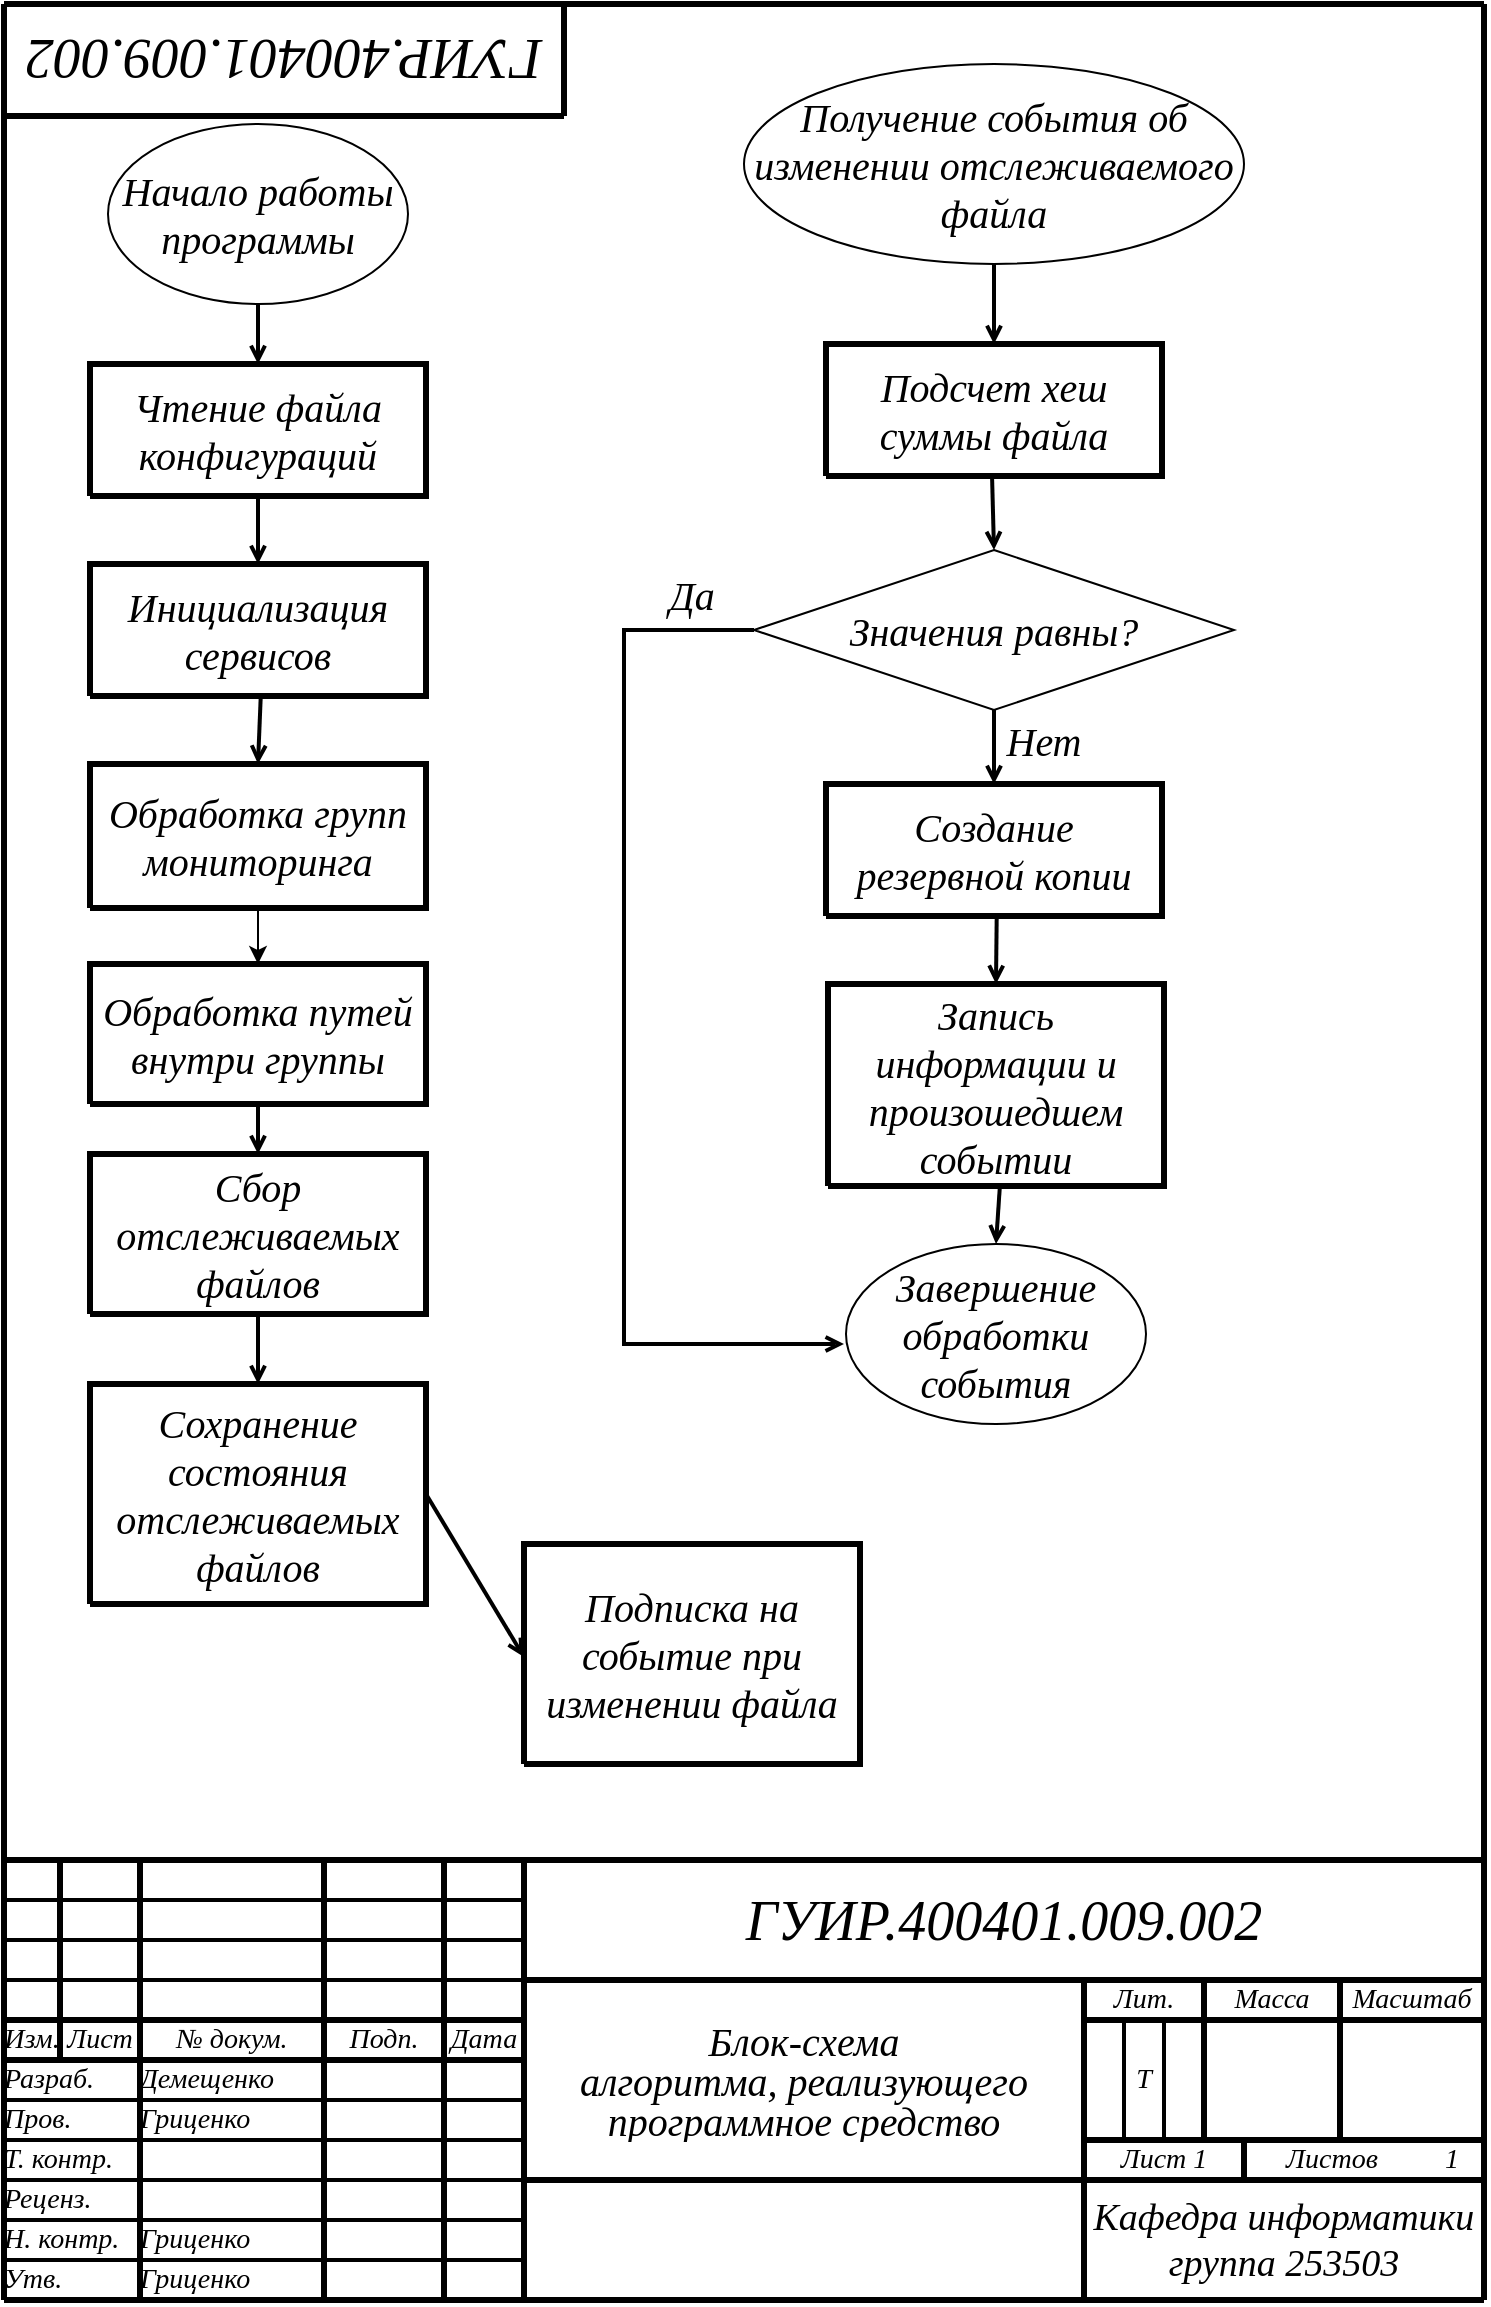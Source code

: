 <mxfile version="26.2.15">
  <diagram name="Структурная" id="Cпецификация_16pt_16pt">
    <mxGraphModel dx="1042" dy="626" grid="1" gridSize="10" guides="1" tooltips="1" connect="1" arrows="1" fold="1" page="1" pageScale="1" pageWidth="827" pageHeight="1169" math="0" shadow="0">
      <root>
        <mxCell id="0" />
        <mxCell id="1" parent="0" />
        <UserObject label="&lt;div style=&quot;font-size: 1px&quot;&gt;&lt;font style=&quot;font-size:14px;font-family:GOST type B;color:#000000;direction:ltr;letter-spacing:0px;line-height:120%;opacity:1&quot;&gt;&lt;i&gt;Изм.&lt;br/&gt;&lt;/i&gt;&lt;/font&gt;&lt;/div&gt;" tags="Background" id="2">
          <mxCell style="verticalAlign=middle;align=center;overflow=width;vsdxID=442;fillColor=none;gradientColor=none;shape=stencil(nZBLDoAgDERP0z3SIyjew0SURgSD+Lu9kMZoXLhwN9O+tukAlrNpJg1SzDH4QW/URgNYgZTkjA4UkwJUgGXng+6DX1zLfmoymdXo17xh5zmRJ6Q42BWCfc2oJfdAr+Yv+AP9Cb7OJ3H/2JG1HNGz/84klThPVCc=);strokeColor=none;spacingTop=-2;spacingBottom=-2;spacingLeft=-2;spacingRight=-2;points=[];labelBackgroundColor=none;rounded=0;html=1;whiteSpace=wrap;" parent="1" vertex="1">
            <mxGeometry x="80" y="1018" width="28" height="20" as="geometry" />
          </mxCell>
        </UserObject>
        <UserObject label="&lt;div style=&quot;font-size: 1px&quot;&gt;&lt;font style=&quot;font-size:14px;font-family:GOST type B;color:#000000;direction:ltr;letter-spacing:0px;line-height:120%;opacity:1&quot;&gt;&lt;i&gt;Лист&lt;br/&gt;&lt;/i&gt;&lt;/font&gt;&lt;/div&gt;" tags="Background" id="3">
          <mxCell style="verticalAlign=middle;align=center;overflow=width;vsdxID=443;fillColor=none;gradientColor=none;shape=stencil(nZBLDoAgDERP0z3SIyjew0SURgSD+Lu9kMZoXLhwN9O+tukAlrNpJg1SzDH4QW/URgNYgZTkjA4UkwJUgGXng+6DX1zLfmoymdXo17xh5zmRJ6Q42BWCfc2oJfdAr+Yv+AP9Cb7OJ3H/2JG1HNGz/84klThPVCc=);strokeColor=none;strokeWidth=3;spacingTop=-2;spacingBottom=-2;spacingLeft=-2;spacingRight=-2;points=[];labelBackgroundColor=none;rounded=0;html=1;whiteSpace=wrap;" parent="1" vertex="1">
            <mxGeometry x="108" y="1018" width="40" height="20" as="geometry" />
          </mxCell>
        </UserObject>
        <UserObject label="&lt;div style=&quot;font-size: 1px&quot;&gt;&lt;font style=&quot;font-size:14px;font-family:GOST type B;color:#000000;direction:ltr;letter-spacing:0px;line-height:120%;opacity:1&quot;&gt;&lt;i&gt;№ докум.&lt;br/&gt;&lt;/i&gt;&lt;/font&gt;&lt;/div&gt;" tags="Background" id="4">
          <mxCell style="verticalAlign=middle;align=center;overflow=width;vsdxID=444;fillColor=none;gradientColor=none;shape=stencil(nZBLDoAgDERP0z3SIyjew0SURgSD+Lu9kMZoXLhwN9O+tukAlrNpJg1SzDH4QW/URgNYgZTkjA4UkwJUgGXng+6DX1zLfmoymdXo17xh5zmRJ6Q42BWCfc2oJfdAr+Yv+AP9Cb7OJ3H/2JG1HNGz/84klThPVCc=);strokeColor=none;strokeWidth=3;spacingTop=-2;spacingBottom=-2;spacingLeft=-2;spacingRight=-2;points=[];labelBackgroundColor=none;rounded=0;html=1;whiteSpace=wrap;" parent="1" vertex="1">
            <mxGeometry x="148" y="1018" width="92" height="20" as="geometry" />
          </mxCell>
        </UserObject>
        <UserObject label="&lt;div style=&quot;font-size: 1px&quot;&gt;&lt;font style=&quot;font-size:14px;font-family:GOST type B;color:#000000;direction:ltr;letter-spacing:0px;line-height:120%;opacity:1&quot;&gt;&lt;i&gt;Подп.&lt;br/&gt;&lt;/i&gt;&lt;/font&gt;&lt;/div&gt;" tags="Background" id="5">
          <mxCell style="verticalAlign=middle;align=center;overflow=width;vsdxID=445;fillColor=none;gradientColor=none;shape=stencil(nZBLDoAgDERP0z3SIyjew0SURgSD+Lu9kMZoXLhwN9O+tukAlrNpJg1SzDH4QW/URgNYgZTkjA4UkwJUgGXng+6DX1zLfmoymdXo17xh5zmRJ6Q42BWCfc2oJfdAr+Yv+AP9Cb7OJ3H/2JG1HNGz/84klThPVCc=);strokeColor=none;strokeWidth=3;spacingTop=-2;spacingBottom=-2;spacingLeft=-2;spacingRight=-2;points=[];labelBackgroundColor=none;rounded=0;html=1;whiteSpace=wrap;" parent="1" vertex="1">
            <mxGeometry x="240" y="1018" width="60" height="20" as="geometry" />
          </mxCell>
        </UserObject>
        <UserObject label="&lt;div style=&quot;font-size: 1px&quot;&gt;&lt;font style=&quot;font-size:14px;font-family:GOST type B;color:#000000;direction:ltr;letter-spacing:0px;line-height:120%;opacity:1&quot;&gt;&lt;i&gt;Дата&lt;br/&gt;&lt;/i&gt;&lt;/font&gt;&lt;/div&gt;" tags="Background" id="6">
          <mxCell style="verticalAlign=middle;align=center;overflow=width;vsdxID=446;fillColor=none;gradientColor=none;shape=stencil(nZBLDoAgDERP0z3SIyjew0SURgSD+Lu9kMZoXLhwN9O+tukAlrNpJg1SzDH4QW/URgNYgZTkjA4UkwJUgGXng+6DX1zLfmoymdXo17xh5zmRJ6Q42BWCfc2oJfdAr+Yv+AP9Cb7OJ3H/2JG1HNGz/84klThPVCc=);strokeColor=none;strokeWidth=3;spacingTop=-2;spacingBottom=-2;spacingLeft=-2;spacingRight=-2;points=[];labelBackgroundColor=none;rounded=0;html=1;whiteSpace=wrap;" parent="1" vertex="1">
            <mxGeometry x="300" y="1018" width="40" height="20" as="geometry" />
          </mxCell>
        </UserObject>
        <UserObject label="&lt;div style=&quot;font-size: 1px&quot;&gt;&lt;p style=&quot;text-align:left;margin-left:0;margin-right:0;margin-top:0px;margin-bottom:0px;text-indent:0;vertical-align:middle;direction:ltr;&quot;&gt;&lt;font style=&quot;font-size:14px;font-family:GOST type B;color:#000000;direction:ltr;letter-spacing:0px;line-height:120%;opacity:1&quot;&gt;&lt;i&gt;Разраб.&lt;br/&gt;&lt;/i&gt;&lt;/font&gt;&lt;/p&gt;&lt;/div&gt;" tags="Background" id="7">
          <mxCell style="verticalAlign=middle;align=left;overflow=width;vsdxID=457;fillColor=none;gradientColor=none;shape=stencil(nZBLDoAgDERP0z3SIyjew0SURgSD+Lu9kMZoXLhwN9O+tukAlrNpJg1SzDH4QW/URgNYgZTkjA4UkwJUgGXng+6DX1zLfmoymdXo17xh5zmRJ6Q42BWCfc2oJfdAr+Yv+AP9Cb7OJ3H/2JG1HNGz/84klThPVCc=);strokeColor=none;spacingTop=-1;spacingBottom=-2;spacingLeft=-1;spacingRight=-3;points=[];labelBackgroundColor=none;rounded=0;html=1;whiteSpace=wrap;" parent="1" vertex="1">
            <mxGeometry x="80" y="1038" width="68" height="20" as="geometry" />
          </mxCell>
        </UserObject>
        <UserObject label="&lt;div style=&quot;font-size: 1px&quot;&gt;&lt;p style=&quot;text-align:left;margin-left:0;margin-right:0;margin-top:0px;margin-bottom:0px;text-indent:0;vertical-align:middle;direction:ltr;&quot;&gt;&lt;font style=&quot;font-size:14px;font-family:GOST type B;color:#000000;direction:ltr;letter-spacing:0px;line-height:120%;opacity:1&quot;&gt;&lt;i&gt;Пров.&lt;br/&gt;&lt;/i&gt;&lt;/font&gt;&lt;/p&gt;&lt;/div&gt;" tags="Background" id="8">
          <mxCell style="verticalAlign=middle;align=left;overflow=width;vsdxID=458;fillColor=none;gradientColor=none;shape=stencil(nZBLDoAgDERP0z3SIyjew0SURgSD+Lu9kMZoXLhwN9O+tukAlrNpJg1SzDH4QW/URgNYgZTkjA4UkwJUgGXng+6DX1zLfmoymdXo17xh5zmRJ6Q42BWCfc2oJfdAr+Yv+AP9Cb7OJ3H/2JG1HNGz/84klThPVCc=);strokeColor=none;spacingTop=-1;spacingBottom=-2;spacingLeft=-1;spacingRight=-3;points=[];labelBackgroundColor=none;rounded=0;html=1;whiteSpace=wrap;" parent="1" vertex="1">
            <mxGeometry x="80" y="1058" width="68" height="20" as="geometry" />
          </mxCell>
        </UserObject>
        <UserObject label="&lt;div style=&quot;font-size: 1px&quot;&gt;&lt;p style=&quot;text-align:left;margin-left:0;margin-right:0;margin-top:0px;margin-bottom:0px;text-indent:0;vertical-align:middle;direction:ltr;&quot;&gt;&lt;font style=&quot;font-size:14px;font-family:GOST type B;color:#000000;direction:ltr;letter-spacing:0px;line-height:120%;opacity:1&quot;&gt;&lt;i&gt;Т. контр.&lt;br/&gt;&lt;/i&gt;&lt;/font&gt;&lt;/p&gt;&lt;/div&gt;" tags="Background" id="9">
          <mxCell style="verticalAlign=middle;align=left;overflow=width;vsdxID=459;fillColor=none;gradientColor=none;shape=stencil(nZBLDoAgDERP0z3SIyjew0SURgSD+Lu9kMZoXLhwN9O+tukAlrNpJg1SzDH4QW/URgNYgZTkjA4UkwJUgGXng+6DX1zLfmoymdXo17xh5zmRJ6Q42BWCfc2oJfdAr+Yv+AP9Cb7OJ3H/2JG1HNGz/84klThPVCc=);strokeColor=none;spacingTop=-1;spacingBottom=-2;spacingLeft=-1;spacingRight=-3;points=[];labelBackgroundColor=none;rounded=0;html=1;whiteSpace=wrap;" parent="1" vertex="1">
            <mxGeometry x="80" y="1078" width="68" height="20" as="geometry" />
          </mxCell>
        </UserObject>
        <UserObject label="&lt;div style=&quot;font-size: 1px&quot;&gt;&lt;p style=&quot;text-align:left;margin-left:0;margin-right:0;margin-top:0px;margin-bottom:0px;text-indent:0;vertical-align:middle;direction:ltr;&quot;&gt;&lt;font style=&quot;font-size:14px;font-family:GOST type B;color:#000000;direction:ltr;letter-spacing:0px;line-height:120%;opacity:1&quot;&gt;&lt;i&gt;Н. контр.&lt;br/&gt;&lt;/i&gt;&lt;/font&gt;&lt;/p&gt;&lt;/div&gt;" tags="Background" id="10">
          <mxCell style="verticalAlign=middle;align=left;overflow=width;vsdxID=460;fillColor=none;gradientColor=none;shape=stencil(nZBLDoAgDERP0z3SIyjew0SURgSD+Lu9kMZoXLhwN9O+tukAlrNpJg1SzDH4QW/URgNYgZTkjA4UkwJUgGXng+6DX1zLfmoymdXo17xh5zmRJ6Q42BWCfc2oJfdAr+Yv+AP9Cb7OJ3H/2JG1HNGz/84klThPVCc=);strokeColor=none;spacingTop=-1;spacingBottom=-2;spacingLeft=-1;spacingRight=-3;points=[];labelBackgroundColor=none;rounded=0;html=1;whiteSpace=wrap;" parent="1" vertex="1">
            <mxGeometry x="80" y="1118" width="68" height="20" as="geometry" />
          </mxCell>
        </UserObject>
        <UserObject label="&lt;div style=&quot;font-size: 1px&quot;&gt;&lt;p style=&quot;text-align:left;margin-left:0;margin-right:0;margin-top:0px;margin-bottom:0px;text-indent:0;vertical-align:middle;direction:ltr;&quot;&gt;&lt;font style=&quot;font-size:14px;font-family:GOST type B;color:#000000;direction:ltr;letter-spacing:0px;line-height:120%;opacity:1&quot;&gt;&lt;i&gt;Утв.&lt;br/&gt;&lt;/i&gt;&lt;/font&gt;&lt;/p&gt;&lt;/div&gt;" tags="Background" id="11">
          <mxCell style="verticalAlign=middle;align=left;overflow=width;vsdxID=461;fillColor=none;gradientColor=none;shape=stencil(nZBLDoAgDERP0z3SIyjew0SURgSD+Lu9kMZoXLhwN9O+tukAlrNpJg1SzDH4QW/URgNYgZTkjA4UkwJUgGXng+6DX1zLfmoymdXo17xh5zmRJ6Q42BWCfc2oJfdAr+Yv+AP9Cb7OJ3H/2JG1HNGz/84klThPVCc=);strokeColor=none;spacingTop=-1;spacingBottom=-2;spacingLeft=-1;spacingRight=-3;points=[];labelBackgroundColor=none;rounded=0;html=1;whiteSpace=wrap;" parent="1" vertex="1">
            <mxGeometry x="80" y="1138" width="68" height="20" as="geometry" />
          </mxCell>
        </UserObject>
        <UserObject label="&lt;div style=&quot;font-size: 1px&quot;&gt;&lt;p style=&quot;text-align:left;margin-left:0;margin-right:0;margin-top:0px;margin-bottom:0px;text-indent:0;vertical-align:middle;direction:ltr;&quot;&gt;&lt;font style=&quot;font-size: 14px; font-family: &amp;quot;GOST type B&amp;quot;; color: rgb(0, 0, 0); direction: ltr; letter-spacing: 0px; line-height: 120%; opacity: 1;&quot;&gt;&lt;i&gt;Демещенко&lt;/i&gt;&lt;/font&gt;&lt;/p&gt;&lt;/div&gt;" tags="Background" id="12">
          <mxCell style="verticalAlign=middle;align=left;overflow=width;vsdxID=462;fillColor=none;gradientColor=none;shape=stencil(nZBLDoAgDERP0z3SIyjew0SURgSD+Lu9kMZoXLhwN9O+tukAlrNpJg1SzDH4QW/URgNYgZTkjA4UkwJUgGXng+6DX1zLfmoymdXo17xh5zmRJ6Q42BWCfc2oJfdAr+Yv+AP9Cb7OJ3H/2JG1HNGz/84klThPVCc=);strokeColor=none;spacingTop=-1;spacingBottom=-2;spacingLeft=-1;spacingRight=-3;points=[];labelBackgroundColor=none;rounded=0;html=1;whiteSpace=wrap;" parent="1" vertex="1">
            <mxGeometry x="148" y="1038" width="92" height="20" as="geometry" />
          </mxCell>
        </UserObject>
        <UserObject label="&lt;div style=&quot;font-size: 1px&quot;&gt;&lt;p style=&quot;text-align:left;margin-left:0;margin-right:0;margin-top:0px;margin-bottom:0px;text-indent:0;vertical-align:middle;direction:ltr;&quot;&gt;&lt;font style=&quot;font-size:14px;font-family:GOST type B;color:#000000;direction:ltr;letter-spacing:0px;line-height:120%;opacity:1&quot;&gt;&lt;i&gt;Реценз.&lt;br/&gt;&lt;/i&gt;&lt;/font&gt;&lt;/p&gt;&lt;/div&gt;" tags="Background" id="13">
          <mxCell style="verticalAlign=middle;align=left;overflow=width;vsdxID=463;fillColor=none;gradientColor=none;shape=stencil(nZBLDoAgDERP0z3SIyjew0SURgSD+Lu9kMZoXLhwN9O+tukAlrNpJg1SzDH4QW/URgNYgZTkjA4UkwJUgGXng+6DX1zLfmoymdXo17xh5zmRJ6Q42BWCfc2oJfdAr+Yv+AP9Cb7OJ3H/2JG1HNGz/84klThPVCc=);strokeColor=none;spacingTop=-1;spacingBottom=-2;spacingLeft=-1;spacingRight=-3;points=[];labelBackgroundColor=none;rounded=0;html=1;whiteSpace=wrap;" parent="1" vertex="1">
            <mxGeometry x="80" y="1098" width="68" height="20" as="geometry" />
          </mxCell>
        </UserObject>
        <UserObject label="&lt;div style=&quot;font-size: 1px&quot;&gt;&lt;p style=&quot;text-align:left;margin-left:0;margin-right:0;margin-top:0px;margin-bottom:0px;text-indent:0;vertical-align:middle;direction:ltr;&quot;&gt;&lt;font style=&quot;font-size: 14px; font-family: &amp;quot;GOST type B&amp;quot;; color: rgb(0, 0, 0); direction: ltr; letter-spacing: 0px; line-height: 120%; opacity: 1;&quot;&gt;&lt;i&gt;Гриценко&lt;br&gt;&lt;/i&gt;&lt;/font&gt;&lt;/p&gt;&lt;/div&gt;" tags="Background" id="14">
          <mxCell style="verticalAlign=middle;align=left;overflow=width;vsdxID=464;fillColor=none;gradientColor=none;shape=stencil(nZBLDoAgDERP0z3SIyjew0SURgSD+Lu9kMZoXLhwN9O+tukAlrNpJg1SzDH4QW/URgNYgZTkjA4UkwJUgGXng+6DX1zLfmoymdXo17xh5zmRJ6Q42BWCfc2oJfdAr+Yv+AP9Cb7OJ3H/2JG1HNGz/84klThPVCc=);strokeColor=none;spacingTop=-1;spacingBottom=-2;spacingLeft=-1;spacingRight=-3;points=[];labelBackgroundColor=none;rounded=0;html=1;whiteSpace=wrap;" parent="1" vertex="1">
            <mxGeometry x="148" y="1058" width="92" height="20" as="geometry" />
          </mxCell>
        </UserObject>
        <UserObject label="&lt;div style=&quot;font-size: 1px&quot;&gt;&lt;p style=&quot;text-align:center;margin-left:0;margin-right:0;margin-top:0px;margin-bottom:0px;text-indent:0;vertical-align:middle;direction:ltr;&quot;&gt;&lt;font face=&quot;GOST type B&quot; style=&quot;font-size: 20px; color: rgb(0, 0, 0); direction: ltr; letter-spacing: 0px; line-height: 100%; opacity: 1;&quot;&gt;&lt;i style=&quot;&quot;&gt;Блок-схема&lt;br&gt;алгоритма, реализующего&lt;br&gt;программное средство&lt;/i&gt;&lt;/font&gt;&lt;/p&gt;&lt;/div&gt;" tags="Background" id="15">
          <mxCell style="verticalAlign=middle;align=center;overflow=width;vsdxID=465;fillColor=none;gradientColor=none;shape=stencil(nZBLDoAgDERP0z3SIyjew0SURgSD+Lu9kMZoXLhwN9O+tukAlrNpJg1SzDH4QW/URgNYgZTkjA4UkwJUgGXng+6DX1zLfmoymdXo17xh5zmRJ6Q42BWCfc2oJfdAr+Yv+AP9Cb7OJ3H/2JG1HNGz/84klThPVCc=);strokeColor=none;spacingTop=-1;spacingBottom=-3;spacingLeft=-1;spacingRight=-1;points=[];labelBackgroundColor=none;rounded=0;html=1;whiteSpace=wrap;" parent="1" vertex="1">
            <mxGeometry x="340" y="998" width="280" height="100" as="geometry" />
          </mxCell>
        </UserObject>
        <UserObject label="&lt;div style=&quot;font-size: 1px&quot;&gt;&lt;font style=&quot;font-size: 28px; font-family: &amp;quot;GOST type B&amp;quot;; color: rgb(0, 0, 0); direction: ltr; letter-spacing: 0px; line-height: 120%; opacity: 1;&quot;&gt;&lt;i&gt;ГУИР.&lt;/i&gt;&lt;/font&gt;&lt;font style=&quot;font-size: 28px; font-family: &amp;quot;GOST type B&amp;quot;; color: rgb(0, 0, 0); direction: ltr; letter-spacing: 0px; line-height: 120%; opacity: 1;&quot;&gt;&lt;i&gt;400401&lt;/i&gt;&lt;/font&gt;&lt;font style=&quot;font-size: 28px; font-family: &amp;quot;GOST type B&amp;quot;; color: rgb(0, 0, 0); direction: ltr; letter-spacing: 0px; line-height: 120%; opacity: 1;&quot;&gt;&lt;i&gt;.&lt;/i&gt;&lt;/font&gt;&lt;font style=&quot;font-size: 28px; font-family: &amp;quot;GOST type B&amp;quot;; color: rgb(0, 0, 0); direction: ltr; letter-spacing: 0px; line-height: 120%; opacity: 1;&quot;&gt;&lt;i&gt;009.002&lt;/i&gt;&lt;/font&gt;&lt;font style=&quot;font-size: 28px; font-family: &amp;quot;GOST type B&amp;quot;; color: rgb(0, 0, 0); direction: ltr; letter-spacing: 0px; line-height: 120%; opacity: 1;&quot;&gt;&lt;i&gt;&lt;br&gt;&lt;/i&gt;&lt;/font&gt;&lt;/div&gt;" tags="Background" id="16">
          <mxCell style="verticalAlign=middle;align=center;overflow=width;vsdxID=466;fillColor=none;gradientColor=none;shape=stencil(nZBLDoAgDERP0z3SIyjew0SURgSD+Lu9kMZoXLhwN9O+tukAlrNpJg1SzDH4QW/URgNYgZTkjA4UkwJUgGXng+6DX1zLfmoymdXo17xh5zmRJ6Q42BWCfc2oJfdAr+Yv+AP9Cb7OJ3H/2JG1HNGz/84klThPVCc=);strokeColor=none;spacingBottom=-1;points=[];labelBackgroundColor=none;rounded=0;html=1;whiteSpace=wrap;" parent="1" vertex="1">
            <mxGeometry x="340" y="938" width="480" height="60" as="geometry" />
          </mxCell>
        </UserObject>
        <UserObject label="&lt;div style=&quot;font-size: 1px&quot;&gt;&lt;font style=&quot;font-size:14px;font-family:GOST type B;color:#000000;direction:ltr;letter-spacing:0px;line-height:120%;opacity:1&quot;&gt;&lt;i&gt;Лит.&lt;br/&gt;&lt;/i&gt;&lt;/font&gt;&lt;/div&gt;" tags="Background" id="17">
          <mxCell style="verticalAlign=middle;align=center;overflow=width;vsdxID=467;fillColor=none;gradientColor=none;shape=stencil(nZBLDoAgDERP0z3SIyjew0SURgSD+Lu9kMZoXLhwN9O+tukAlrNpJg1SzDH4QW/URgNYgZTkjA4UkwJUgGXng+6DX1zLfmoymdXo17xh5zmRJ6Q42BWCfc2oJfdAr+Yv+AP9Cb7OJ3H/2JG1HNGz/84klThPVCc=);strokeColor=none;spacingTop=-2;spacingBottom=-2;spacingLeft=-2;spacingRight=-2;points=[];labelBackgroundColor=none;rounded=0;html=1;whiteSpace=wrap;" parent="1" vertex="1">
            <mxGeometry x="620" y="998" width="60" height="20" as="geometry" />
          </mxCell>
        </UserObject>
        <UserObject label="&lt;div style=&quot;font-size: 1px&quot;&gt;&lt;font style=&quot;font-size:14px;font-family:GOST type B;color:#000000;direction:ltr;letter-spacing:0px;line-height:120%;opacity:1&quot;&gt;&lt;i&gt;Масса&lt;br/&gt;&lt;/i&gt;&lt;/font&gt;&lt;/div&gt;" tags="Background" id="18">
          <mxCell style="verticalAlign=middle;align=center;overflow=width;vsdxID=468;fillColor=none;gradientColor=none;shape=stencil(nZBLDoAgDERP0z3SIyjew0SURgSD+Lu9kMZoXLhwN9O+tukAlrNpJg1SzDH4QW/URgNYgZTkjA4UkwJUgGXng+6DX1zLfmoymdXo17xh5zmRJ6Q42BWCfc2oJfdAr+Yv+AP9Cb7OJ3H/2JG1HNGz/84klThPVCc=);strokeColor=none;strokeWidth=3;spacingTop=-2;spacingBottom=-2;spacingLeft=-2;spacingRight=-2;points=[];labelBackgroundColor=none;rounded=0;html=1;whiteSpace=wrap;" parent="1" vertex="1">
            <mxGeometry x="680" y="998" width="68" height="20" as="geometry" />
          </mxCell>
        </UserObject>
        <UserObject label="&lt;div style=&quot;font-size: 1px&quot;&gt;&lt;font style=&quot;font-size:14px;font-family:GOST type B;color:#000000;direction:ltr;letter-spacing:0px;line-height:120%;opacity:1&quot;&gt;&lt;i&gt;Масштаб&lt;br/&gt;&lt;/i&gt;&lt;/font&gt;&lt;/div&gt;" tags="Background" id="19">
          <mxCell style="verticalAlign=middle;align=center;overflow=width;vsdxID=469;fillColor=none;gradientColor=none;shape=stencil(nZBLDoAgDERP0z3SIyjew0SURgSD+Lu9kMZoXLhwN9O+tukAlrNpJg1SzDH4QW/URgNYgZTkjA4UkwJUgGXng+6DX1zLfmoymdXo17xh5zmRJ6Q42BWCfc2oJfdAr+Yv+AP9Cb7OJ3H/2JG1HNGz/84klThPVCc=);strokeColor=none;spacingTop=-2;spacingBottom=-2;spacingLeft=-2;spacingRight=-2;points=[];labelBackgroundColor=none;rounded=0;html=1;whiteSpace=wrap;" parent="1" vertex="1">
            <mxGeometry x="748" y="998" width="72" height="20" as="geometry" />
          </mxCell>
        </UserObject>
        <UserObject label="&lt;div style=&quot;font-size: 1px&quot;&gt;&lt;font style=&quot;font-size: 14px; font-family: &amp;quot;GOST type B&amp;quot;; color: rgb(0, 0, 0); direction: ltr; letter-spacing: 0px; line-height: 120%; opacity: 1;&quot;&gt;&lt;i&gt;Лист 1&lt;br&gt;&lt;/i&gt;&lt;/font&gt;&lt;/div&gt;" tags="Background" id="20">
          <mxCell style="verticalAlign=middle;align=center;overflow=width;vsdxID=470;fillColor=none;gradientColor=none;shape=stencil(nZBLDoAgDERP0z3SIyjew0SURgSD+Lu9kMZoXLhwN9O+tukAlrNpJg1SzDH4QW/URgNYgZTkjA4UkwJUgGXng+6DX1zLfmoymdXo17xh5zmRJ6Q42BWCfc2oJfdAr+Yv+AP9Cb7OJ3H/2JG1HNGz/84klThPVCc=);strokeColor=none;spacingTop=-2;spacingBottom=-3;spacingLeft=-3;spacingRight=-2;points=[];labelBackgroundColor=none;rounded=0;html=1;whiteSpace=wrap;" parent="1" vertex="1">
            <mxGeometry x="620" y="1078" width="80" height="20" as="geometry" />
          </mxCell>
        </UserObject>
        <UserObject label="&lt;div style=&quot;font-size: 1px&quot;&gt;&lt;font style=&quot;font-size:14px;font-family:GOST type B;color:#000000;direction:ltr;letter-spacing:0px;line-height:120%;opacity:1&quot;&gt;&lt;i&gt;Листов&lt;br/&gt;&lt;/i&gt;&lt;/font&gt;&lt;/div&gt;" tags="Background" id="21">
          <mxCell style="verticalAlign=middle;align=center;overflow=width;vsdxID=471;fillColor=none;gradientColor=none;shape=stencil(nZBLDoAgDERP0z3SIyjew0SURgSD+Lu9kMZoXLhwN9O+tukAlrNpJg1SzDH4QW/URgNYgZTkjA4UkwJUgGXng+6DX1zLfmoymdXo17xh5zmRJ6Q42BWCfc2oJfdAr+Yv+AP9Cb7OJ3H/2JG1HNGz/84klThPVCc=);strokeColor=none;strokeWidth=3;spacingTop=-2;spacingBottom=-3;spacingLeft=-3;spacingRight=-2;points=[];labelBackgroundColor=none;rounded=0;html=1;whiteSpace=wrap;" parent="1" vertex="1">
            <mxGeometry x="700" y="1078" width="88" height="20" as="geometry" />
          </mxCell>
        </UserObject>
        <UserObject label="&lt;div style=&quot;font-size: 1px&quot;&gt;&lt;font style=&quot;font-size:14px;font-family:GOST type B;color:#000000;direction:ltr;letter-spacing:0px;line-height:120%;opacity:1&quot;&gt;&lt;i&gt;Т&lt;br/&gt;&lt;/i&gt;&lt;/font&gt;&lt;/div&gt;" tags="Background" id="22">
          <mxCell style="verticalAlign=middle;align=center;overflow=width;vsdxID=472;fillColor=none;gradientColor=none;shape=stencil(nZBLDoAgDERP0z3SIyjew0SURgSD+Lu9kMZoXLhwN9O+tukAlrNpJg1SzDH4QW/URgNYgZTkjA4UkwJUgGXng+6DX1zLfmoymdXo17xh5zmRJ6Q42BWCfc2oJfdAr+Yv+AP9Cb7OJ3H/2JG1HNGz/84klThPVCc=);strokeColor=none;spacingTop=-1;spacingBottom=-3;spacingLeft=-3;spacingRight=-1;points=[];labelBackgroundColor=none;rounded=0;html=1;whiteSpace=wrap;" parent="1" vertex="1">
            <mxGeometry x="640" y="1018" width="20" height="60" as="geometry" />
          </mxCell>
        </UserObject>
        <UserObject label="&lt;div style=&quot;font-size: 1px&quot;&gt;&lt;font style=&quot;font-size:14px;font-family:GOST type B;color:#000000;direction:ltr;letter-spacing:0px;line-height:120%;opacity:1&quot;&gt;&lt;i&gt;1&lt;br/&gt;&lt;/i&gt;&lt;/font&gt;&lt;/div&gt;" tags="Background" id="23">
          <mxCell style="verticalAlign=middle;align=center;overflow=width;vsdxID=473;fillColor=none;gradientColor=none;shape=stencil(nZBLDoAgDERP0z3SIyjew0SURgSD+Lu9kMZoXLhwN9O+tukAlrNpJg1SzDH4QW/URgNYgZTkjA4UkwJUgGXng+6DX1zLfmoymdXo17xh5zmRJ6Q42BWCfc2oJfdAr+Yv+AP9Cb7OJ3H/2JG1HNGz/84klThPVCc=);strokeColor=none;spacingTop=-2;spacingBottom=-3;spacingLeft=-3;spacingRight=-2;points=[];labelBackgroundColor=none;rounded=0;html=1;whiteSpace=wrap;" parent="1" vertex="1">
            <mxGeometry x="788" y="1078" width="32" height="20" as="geometry" />
          </mxCell>
        </UserObject>
        <UserObject label="&lt;div style=&quot;&quot;&gt;&lt;font style=&quot;font-family: &amp;quot;GOST type B&amp;quot;; color: rgb(0, 0, 0); direction: ltr; letter-spacing: 0px; line-height: 120%; opacity: 1; font-size: 19px;&quot;&gt;&lt;i style=&quot;&quot;&gt;Кафедра информатики&lt;br/&gt;группа 253503&lt;/i&gt;&lt;/font&gt;&lt;/div&gt;" tags="Background" id="24">
          <mxCell style="verticalAlign=middle;align=center;overflow=width;vsdxID=474;fillColor=none;gradientColor=none;shape=stencil(nZBLDoAgDERP0z3SIyjew0SURgSD+Lu9kMZoXLhwN9O+tukAlrNpJg1SzDH4QW/URgNYgZTkjA4UkwJUgGXng+6DX1zLfmoymdXo17xh5zmRJ6Q42BWCfc2oJfdAr+Yv+AP9Cb7OJ3H/2JG1HNGz/84klThPVCc=);strokeColor=none;points=[];labelBackgroundColor=none;rounded=0;html=1;whiteSpace=wrap;" parent="1" vertex="1">
            <mxGeometry x="620" y="1098" width="200" height="60" as="geometry" />
          </mxCell>
        </UserObject>
        <UserObject label="&lt;div style=&quot;font-size: 1px&quot;&gt;&lt;font style=&quot;font-size: 28px; font-family: &amp;quot;GOST type B&amp;quot;; color: rgb(0, 0, 0); direction: ltr; letter-spacing: 0px; line-height: 120%; opacity: 1;&quot;&gt;&lt;i&gt;ГУИР.400401.009.002&lt;/i&gt;&lt;/font&gt;&lt;/div&gt;" tags="Background" id="25">
          <mxCell style="verticalAlign=middle;align=center;overflow=width;vsdxID=475;rotation=180;fillColor=none;gradientColor=none;shape=stencil(nZBLDoAgDERP0z3SIyjew0SURgSD+Lu9kMZoXLhwN9O+tukAlrNpJg1SzDH4QW/URgNYgZTkjA4UkwJUgGXng+6DX1zLfmoymdXo17xh5zmRJ6Q42BWCfc2oJfdAr+Yv+AP9Cb7OJ3H/2JG1HNGz/84klThPVCc=);strokeColor=none;spacingTop=-3;spacingBottom=-3;spacingLeft=-3;spacingRight=-3;points=[];labelBackgroundColor=none;rounded=0;html=1;whiteSpace=wrap;" parent="1" vertex="1">
            <mxGeometry x="80" y="10" width="280" height="56" as="geometry" />
          </mxCell>
        </UserObject>
        <UserObject label="&lt;div style=&quot;font-size: 1px&quot;&gt;&lt;font style=&quot;font-size:14px;font-family:GOST type B;color:#000000;direction:ltr;letter-spacing:0px;line-height:120%;opacity:1&quot;&gt;&lt;i&gt; &lt;br/&gt;&lt;/i&gt;&lt;/font&gt;&lt;/div&gt;" tags="Background" id="26">
          <mxCell style="verticalAlign=middle;align=center;overflow=width;vsdxID=681;fillColor=none;gradientColor=none;shape=stencil(nZBLDoAgDERP0z3SIyjew0SURgSD+Lu9kMZoXLhwN9O+tukAlrNpJg1SzDH4QW/URgNYgZTkjA4UkwJUgGXng+6DX1zLfmoymdXo17xh5zmRJ6Q42BWCfc2oJfdAr+Yv+AP9Cb7OJ3H/2JG1HNGz/84klThPVCc=);strokeColor=none;spacingTop=-2;spacingBottom=-3;spacingLeft=-3;spacingRight=-2;points=[];labelBackgroundColor=none;rounded=0;html=1;whiteSpace=wrap;" parent="1" vertex="1">
            <mxGeometry x="668" y="1078" width="32" height="20" as="geometry" />
          </mxCell>
        </UserObject>
        <mxCell id="43" parent="1" vertex="1">
          <mxGeometry x="80" y="1158" as="geometry" />
        </mxCell>
        <mxCell id="44" parent="1" vertex="1">
          <mxGeometry x="80" y="66" as="geometry" />
        </mxCell>
        <UserObject label="" tags="Background" id="45">
          <mxCell style="vsdxID=5;edgeStyle=none;startArrow=none;endArrow=none;startSize=5;endSize=5;strokeWidth=3;strokeColor=#000000;spacingTop=0;spacingBottom=0;spacingLeft=0;spacingRight=0;verticalAlign=middle;html=1;labelBackgroundColor=none;rounded=0;" parent="1" source="43" target="44" edge="1">
            <mxGeometry relative="1" as="geometry">
              <Array as="points" />
            </mxGeometry>
          </mxCell>
        </UserObject>
        <mxCell id="46" parent="1" vertex="1">
          <mxGeometry x="80" y="10" as="geometry" />
        </mxCell>
        <mxCell id="47" parent="1" vertex="1">
          <mxGeometry x="360" y="10" as="geometry" />
        </mxCell>
        <UserObject label="" tags="Background" id="48">
          <mxCell style="vsdxID=688;edgeStyle=none;startArrow=none;endArrow=none;startSize=3;endSize=3;strokeWidth=3;strokeColor=#000000;spacingTop=-2;spacingBottom=-2;spacingLeft=-2;spacingRight=-2;verticalAlign=middle;html=1;labelBackgroundColor=#FFFFFF;rounded=0;" parent="1" source="46" target="47" edge="1">
            <mxGeometry relative="1" as="geometry">
              <Array as="points" />
            </mxGeometry>
          </mxCell>
        </UserObject>
        <mxCell id="49" parent="1" vertex="1">
          <mxGeometry x="80" y="10" as="geometry" />
        </mxCell>
        <mxCell id="50" parent="1" vertex="1">
          <mxGeometry x="80" y="66" as="geometry" />
        </mxCell>
        <UserObject label="" tags="Background" id="51">
          <mxCell style="vsdxID=687;edgeStyle=none;startArrow=none;endArrow=none;startSize=3;endSize=3;strokeWidth=3;strokeColor=#000000;spacingTop=-2;spacingBottom=-2;spacingLeft=-2;spacingRight=-2;verticalAlign=middle;html=1;labelBackgroundColor=#FFFFFF;rounded=0;" parent="1" source="49" target="50" edge="1">
            <mxGeometry relative="1" as="geometry">
              <Array as="points" />
            </mxGeometry>
          </mxCell>
        </UserObject>
        <mxCell id="52" parent="1" vertex="1">
          <mxGeometry x="360" y="10" as="geometry" />
        </mxCell>
        <mxCell id="53" parent="1" vertex="1">
          <mxGeometry x="360" y="66" as="geometry" />
        </mxCell>
        <UserObject label="" tags="Background" id="54">
          <mxCell style="vsdxID=676;edgeStyle=none;startArrow=none;endArrow=none;startSize=3;endSize=3;strokeWidth=3;strokeColor=#000000;spacingTop=-2;spacingBottom=-2;spacingLeft=-2;spacingRight=-2;verticalAlign=middle;html=1;labelBackgroundColor=#FFFFFF;rounded=0;" parent="1" source="52" target="53" edge="1">
            <mxGeometry relative="1" as="geometry">
              <Array as="points" />
            </mxGeometry>
          </mxCell>
        </UserObject>
        <mxCell id="55" parent="1" vertex="1">
          <mxGeometry x="80" y="66" as="geometry" />
        </mxCell>
        <mxCell id="56" parent="1" vertex="1">
          <mxGeometry x="360" y="66" as="geometry" />
        </mxCell>
        <UserObject label="" tags="Background" id="57">
          <mxCell style="vsdxID=509;edgeStyle=none;startArrow=none;endArrow=none;startSize=3;endSize=3;strokeWidth=3;strokeColor=#000000;spacingTop=-2;spacingBottom=-2;spacingLeft=-2;spacingRight=-2;verticalAlign=middle;html=1;labelBackgroundColor=#FFFFFF;rounded=0;" parent="1" source="55" target="56" edge="1">
            <mxGeometry relative="1" as="geometry">
              <Array as="points" />
            </mxGeometry>
          </mxCell>
        </UserObject>
        <mxCell id="58" parent="1" vertex="1">
          <mxGeometry x="360" y="10" as="geometry" />
        </mxCell>
        <mxCell id="59" parent="1" vertex="1">
          <mxGeometry x="820" y="10" as="geometry" />
        </mxCell>
        <UserObject label="" tags="Background" id="60">
          <mxCell style="vsdxID=508;edgeStyle=none;startArrow=none;endArrow=none;startSize=3;endSize=3;strokeWidth=3;strokeColor=#000000;spacingTop=-2;spacingBottom=-2;spacingLeft=-2;spacingRight=-2;verticalAlign=middle;html=1;labelBackgroundColor=#FFFFFF;rounded=0;" parent="1" source="58" target="59" edge="1">
            <mxGeometry relative="1" as="geometry">
              <Array as="points" />
            </mxGeometry>
          </mxCell>
        </UserObject>
        <mxCell id="61" parent="1" vertex="1">
          <mxGeometry x="80" y="1158" as="geometry" />
        </mxCell>
        <mxCell id="62" parent="1" vertex="1">
          <mxGeometry x="820" y="1158" as="geometry" />
        </mxCell>
        <UserObject label="" tags="Background" id="63">
          <mxCell style="vsdxID=438;edgeStyle=none;startArrow=none;endArrow=none;startSize=3;endSize=3;strokeWidth=3;strokeColor=#000000;spacingTop=-2;spacingBottom=-2;spacingLeft=-2;spacingRight=-2;verticalAlign=middle;html=1;labelBackgroundColor=#FFFFFF;rounded=0;" parent="1" source="61" target="62" edge="1">
            <mxGeometry relative="1" as="geometry">
              <Array as="points" />
            </mxGeometry>
          </mxCell>
        </UserObject>
        <mxCell id="64" parent="1" vertex="1">
          <mxGeometry x="80" y="938" as="geometry" />
        </mxCell>
        <mxCell id="65" parent="1" vertex="1">
          <mxGeometry x="820" y="938" as="geometry" />
        </mxCell>
        <UserObject label="" tags="Background" id="66">
          <mxCell style="vsdxID=429;edgeStyle=none;startArrow=none;endArrow=none;startSize=3;endSize=3;strokeWidth=3;strokeColor=#000000;spacingTop=-2;spacingBottom=-2;spacingLeft=-2;spacingRight=-2;verticalAlign=middle;html=1;labelBackgroundColor=#FFFFFF;rounded=0;" parent="1" source="64" target="65" edge="1">
            <mxGeometry relative="1" as="geometry">
              <Array as="points" />
            </mxGeometry>
          </mxCell>
        </UserObject>
        <mxCell id="67" parent="1" vertex="1">
          <mxGeometry x="108" y="938" as="geometry" />
        </mxCell>
        <mxCell id="68" parent="1" vertex="1">
          <mxGeometry x="108" y="1038" as="geometry" />
        </mxCell>
        <UserObject label="" tags="Background" id="69">
          <mxCell style="vsdxID=411;edgeStyle=none;startArrow=none;endArrow=none;startSize=3;endSize=3;strokeWidth=3;strokeColor=#000000;spacingTop=-2;spacingBottom=-2;spacingLeft=-2;spacingRight=-2;verticalAlign=middle;html=1;labelBackgroundColor=#FFFFFF;rounded=0;" parent="1" source="67" target="68" edge="1">
            <mxGeometry relative="1" as="geometry">
              <Array as="points" />
            </mxGeometry>
          </mxCell>
        </UserObject>
        <mxCell id="70" parent="1" vertex="1">
          <mxGeometry x="80" y="1038" as="geometry" />
        </mxCell>
        <mxCell id="71" parent="1" vertex="1">
          <mxGeometry x="340" y="1038" as="geometry" />
        </mxCell>
        <UserObject label="" tags="Background" id="72">
          <mxCell style="vsdxID=410;edgeStyle=none;startArrow=none;endArrow=none;startSize=3;endSize=3;strokeWidth=3;strokeColor=#000000;spacingTop=-2;spacingBottom=-2;spacingLeft=-2;spacingRight=-2;verticalAlign=middle;html=1;labelBackgroundColor=#FFFFFF;rounded=0;" parent="1" source="70" target="71" edge="1">
            <mxGeometry relative="1" as="geometry">
              <Array as="points" />
            </mxGeometry>
          </mxCell>
        </UserObject>
        <mxCell id="73" parent="1" vertex="1">
          <mxGeometry x="340" y="1138" as="geometry" />
        </mxCell>
        <mxCell id="74" parent="1" vertex="1">
          <mxGeometry x="80" y="1138" as="geometry" />
        </mxCell>
        <UserObject label="" tags="Background" id="75">
          <mxCell style="vsdxID=409;edgeStyle=none;startArrow=none;endArrow=none;startSize=3;endSize=3;strokeWidth=2;strokeColor=#000000;spacingTop=-2;spacingBottom=-2;spacingLeft=-2;spacingRight=-2;verticalAlign=middle;html=1;labelBackgroundColor=#FFFFFF;rounded=0;" parent="1" source="73" target="74" edge="1">
            <mxGeometry relative="1" as="geometry">
              <Array as="points" />
            </mxGeometry>
          </mxCell>
        </UserObject>
        <mxCell id="76" parent="1" vertex="1">
          <mxGeometry x="80" y="1118" as="geometry" />
        </mxCell>
        <mxCell id="77" parent="1" vertex="1">
          <mxGeometry x="340" y="1118" as="geometry" />
        </mxCell>
        <UserObject label="" tags="Background" id="78">
          <mxCell style="vsdxID=408;edgeStyle=none;startArrow=none;endArrow=none;startSize=3;endSize=3;strokeWidth=2;strokeColor=#000000;spacingTop=-2;spacingBottom=-2;spacingLeft=-2;spacingRight=-2;verticalAlign=middle;html=1;labelBackgroundColor=#FFFFFF;rounded=0;" parent="1" source="76" target="77" edge="1">
            <mxGeometry relative="1" as="geometry">
              <Array as="points" />
            </mxGeometry>
          </mxCell>
        </UserObject>
        <mxCell id="79" parent="1" vertex="1">
          <mxGeometry x="340" y="1098" as="geometry" />
        </mxCell>
        <mxCell id="80" parent="1" vertex="1">
          <mxGeometry x="80" y="1098" as="geometry" />
        </mxCell>
        <UserObject label="" tags="Background" id="81">
          <mxCell style="vsdxID=407;edgeStyle=none;startArrow=none;endArrow=none;startSize=3;endSize=3;strokeWidth=2;strokeColor=#000000;spacingTop=-2;spacingBottom=-2;spacingLeft=-2;spacingRight=-2;verticalAlign=middle;html=1;labelBackgroundColor=#FFFFFF;rounded=0;" parent="1" source="79" target="80" edge="1">
            <mxGeometry relative="1" as="geometry">
              <Array as="points" />
            </mxGeometry>
          </mxCell>
        </UserObject>
        <mxCell id="82" parent="1" vertex="1">
          <mxGeometry x="80" y="1078" as="geometry" />
        </mxCell>
        <mxCell id="83" parent="1" vertex="1">
          <mxGeometry x="340" y="1078" as="geometry" />
        </mxCell>
        <UserObject label="" tags="Background" id="84">
          <mxCell style="vsdxID=406;edgeStyle=none;startArrow=none;endArrow=none;startSize=3;endSize=3;strokeWidth=2;strokeColor=#000000;spacingTop=-2;spacingBottom=-2;spacingLeft=-2;spacingRight=-2;verticalAlign=middle;html=1;labelBackgroundColor=#FFFFFF;rounded=0;" parent="1" source="82" target="83" edge="1">
            <mxGeometry relative="1" as="geometry">
              <Array as="points" />
            </mxGeometry>
          </mxCell>
        </UserObject>
        <mxCell id="85" parent="1" vertex="1">
          <mxGeometry x="340" y="1058" as="geometry" />
        </mxCell>
        <mxCell id="86" parent="1" vertex="1">
          <mxGeometry x="80" y="1058" as="geometry" />
        </mxCell>
        <UserObject label="" tags="Background" id="87">
          <mxCell style="vsdxID=405;edgeStyle=none;startArrow=none;endArrow=none;startSize=3;endSize=3;strokeWidth=2;strokeColor=#000000;spacingTop=-2;spacingBottom=-2;spacingLeft=-2;spacingRight=-2;verticalAlign=middle;html=1;labelBackgroundColor=#FFFFFF;rounded=0;" parent="1" source="85" target="86" edge="1">
            <mxGeometry relative="1" as="geometry">
              <Array as="points" />
            </mxGeometry>
          </mxCell>
        </UserObject>
        <mxCell id="88" parent="1" vertex="1">
          <mxGeometry x="80" y="998" as="geometry" />
        </mxCell>
        <mxCell id="89" parent="1" vertex="1">
          <mxGeometry x="340" y="998" as="geometry" />
        </mxCell>
        <UserObject label="" tags="Background" id="90">
          <mxCell style="vsdxID=404;edgeStyle=none;startArrow=none;endArrow=none;startSize=3;endSize=3;strokeWidth=2;strokeColor=#000000;spacingTop=-2;spacingBottom=-2;spacingLeft=-2;spacingRight=-2;verticalAlign=middle;html=1;labelBackgroundColor=#FFFFFF;rounded=0;" parent="1" source="88" target="89" edge="1">
            <mxGeometry relative="1" as="geometry">
              <Array as="points" />
            </mxGeometry>
          </mxCell>
        </UserObject>
        <mxCell id="91" parent="1" vertex="1">
          <mxGeometry x="340" y="978" as="geometry" />
        </mxCell>
        <mxCell id="92" parent="1" vertex="1">
          <mxGeometry x="80" y="978" as="geometry" />
        </mxCell>
        <UserObject label="" tags="Background" id="93">
          <mxCell style="vsdxID=403;edgeStyle=none;startArrow=none;endArrow=none;startSize=3;endSize=3;strokeWidth=2;strokeColor=#000000;spacingTop=-2;spacingBottom=-2;spacingLeft=-2;spacingRight=-2;verticalAlign=middle;html=1;labelBackgroundColor=#FFFFFF;rounded=0;" parent="1" source="91" target="92" edge="1">
            <mxGeometry relative="1" as="geometry">
              <Array as="points" />
            </mxGeometry>
          </mxCell>
        </UserObject>
        <mxCell id="94" parent="1" vertex="1">
          <mxGeometry x="80" y="958" as="geometry" />
        </mxCell>
        <mxCell id="95" parent="1" vertex="1">
          <mxGeometry x="340" y="958" as="geometry" />
        </mxCell>
        <UserObject label="" tags="Background" id="96">
          <mxCell style="vsdxID=402;edgeStyle=none;startArrow=none;endArrow=none;startSize=3;endSize=3;strokeWidth=2;strokeColor=#000000;spacingTop=-2;spacingBottom=-2;spacingLeft=-2;spacingRight=-2;verticalAlign=middle;html=1;labelBackgroundColor=#FFFFFF;rounded=0;" parent="1" source="94" target="95" edge="1">
            <mxGeometry relative="1" as="geometry">
              <Array as="points" />
            </mxGeometry>
          </mxCell>
        </UserObject>
        <mxCell id="97" parent="1" vertex="1">
          <mxGeometry x="148" y="938" as="geometry" />
        </mxCell>
        <mxCell id="98" parent="1" vertex="1">
          <mxGeometry x="148" y="1158" as="geometry" />
        </mxCell>
        <UserObject label="" tags="Background" id="99">
          <mxCell style="vsdxID=401;edgeStyle=none;startArrow=none;endArrow=none;startSize=3;endSize=3;strokeWidth=3;strokeColor=#000000;spacingTop=-2;spacingBottom=-2;spacingLeft=-2;spacingRight=-2;verticalAlign=middle;html=1;labelBackgroundColor=#FFFFFF;rounded=0;" parent="1" source="97" target="98" edge="1">
            <mxGeometry relative="1" as="geometry">
              <Array as="points" />
            </mxGeometry>
          </mxCell>
        </UserObject>
        <mxCell id="100" parent="1" vertex="1">
          <mxGeometry x="820" y="10" as="geometry" />
        </mxCell>
        <mxCell id="101" parent="1" vertex="1">
          <mxGeometry x="820" y="1158" as="geometry" />
        </mxCell>
        <UserObject label="" tags="Background" id="102">
          <mxCell style="vsdxID=50;edgeStyle=none;startArrow=none;endArrow=none;startSize=9;endSize=9;strokeWidth=3;strokeColor=#000000;spacingTop=0;spacingBottom=0;spacingLeft=0;spacingRight=0;verticalAlign=middle;html=1;labelBackgroundColor=none;rounded=0;" parent="1" source="100" target="101" edge="1">
            <mxGeometry relative="1" as="geometry">
              <Array as="points" />
            </mxGeometry>
          </mxCell>
        </UserObject>
        <mxCell id="103" parent="1" vertex="1">
          <mxGeometry x="620" y="998" as="geometry" />
        </mxCell>
        <mxCell id="104" parent="1" vertex="1">
          <mxGeometry x="620" y="1158" as="geometry" />
        </mxCell>
        <UserObject label="" tags="Background" id="105">
          <mxCell style="vsdxID=384;edgeStyle=none;startArrow=none;endArrow=none;startSize=3;endSize=3;strokeWidth=3;strokeColor=#000000;spacingTop=-2;spacingBottom=-2;spacingLeft=-2;spacingRight=-2;verticalAlign=middle;html=1;labelBackgroundColor=#FFFFFF;rounded=0;" parent="1" source="103" target="104" edge="1">
            <mxGeometry relative="1" as="geometry">
              <Array as="points" />
            </mxGeometry>
          </mxCell>
        </UserObject>
        <mxCell id="106" parent="1" vertex="1">
          <mxGeometry x="620" y="1018" as="geometry" />
        </mxCell>
        <mxCell id="107" parent="1" vertex="1">
          <mxGeometry x="820" y="1018" as="geometry" />
        </mxCell>
        <UserObject label="" tags="Background" id="108">
          <mxCell style="vsdxID=385;edgeStyle=none;startArrow=none;endArrow=none;startSize=3;endSize=3;strokeWidth=3;strokeColor=#000000;spacingTop=-2;spacingBottom=-2;spacingLeft=-2;spacingRight=-2;verticalAlign=middle;html=1;labelBackgroundColor=#FFFFFF;rounded=0;" parent="1" source="106" target="107" edge="1">
            <mxGeometry relative="1" as="geometry">
              <Array as="points" />
            </mxGeometry>
          </mxCell>
        </UserObject>
        <mxCell id="109" parent="1" vertex="1">
          <mxGeometry x="700" y="1078" as="geometry" />
        </mxCell>
        <mxCell id="110" parent="1" vertex="1">
          <mxGeometry x="700" y="1098" as="geometry" />
        </mxCell>
        <UserObject label="" tags="Background" id="111">
          <mxCell style="vsdxID=387;edgeStyle=none;startArrow=none;endArrow=none;startSize=3;endSize=3;strokeWidth=3;strokeColor=#000000;spacingTop=-2;spacingBottom=-2;spacingLeft=-2;spacingRight=-2;verticalAlign=middle;html=1;labelBackgroundColor=#FFFFFF;rounded=0;" parent="1" source="109" target="110" edge="1">
            <mxGeometry relative="1" as="geometry">
              <Array as="points" />
            </mxGeometry>
          </mxCell>
        </UserObject>
        <mxCell id="112" parent="1" vertex="1">
          <mxGeometry x="748" y="998" as="geometry" />
        </mxCell>
        <mxCell id="113" parent="1" vertex="1">
          <mxGeometry x="748" y="1078" as="geometry" />
        </mxCell>
        <UserObject label="" tags="Background" id="114">
          <mxCell style="vsdxID=388;edgeStyle=none;startArrow=none;endArrow=none;startSize=3;endSize=3;strokeWidth=3;strokeColor=#000000;spacingTop=-2;spacingBottom=-2;spacingLeft=-2;spacingRight=-2;verticalAlign=middle;html=1;labelBackgroundColor=#FFFFFF;rounded=0;" parent="1" source="112" target="113" edge="1">
            <mxGeometry relative="1" as="geometry">
              <Array as="points" />
            </mxGeometry>
          </mxCell>
        </UserObject>
        <mxCell id="115" parent="1" vertex="1">
          <mxGeometry x="620" y="1078" as="geometry" />
        </mxCell>
        <mxCell id="116" parent="1" vertex="1">
          <mxGeometry x="820" y="1078" as="geometry" />
        </mxCell>
        <UserObject label="" tags="Background" id="117">
          <mxCell style="vsdxID=389;edgeStyle=none;startArrow=none;endArrow=none;startSize=3;endSize=3;strokeWidth=3;strokeColor=#000000;spacingTop=-2;spacingBottom=-2;spacingLeft=-2;spacingRight=-2;verticalAlign=middle;html=1;labelBackgroundColor=#FFFFFF;rounded=0;" parent="1" source="115" target="116" edge="1">
            <mxGeometry relative="1" as="geometry">
              <Array as="points" />
            </mxGeometry>
          </mxCell>
        </UserObject>
        <mxCell id="118" parent="1" vertex="1">
          <mxGeometry x="640" y="1018" as="geometry" />
        </mxCell>
        <mxCell id="119" parent="1" vertex="1">
          <mxGeometry x="640" y="1078" as="geometry" />
        </mxCell>
        <UserObject label="" tags="Background" id="120">
          <mxCell style="vsdxID=392;edgeStyle=none;startArrow=none;endArrow=none;startSize=3;endSize=3;strokeWidth=2;strokeColor=#000000;spacingTop=-2;spacingBottom=-2;spacingLeft=-2;spacingRight=-2;verticalAlign=middle;html=1;labelBackgroundColor=#FFFFFF;rounded=0;" parent="1" source="118" target="119" edge="1">
            <mxGeometry relative="1" as="geometry">
              <Array as="points" />
            </mxGeometry>
          </mxCell>
        </UserObject>
        <mxCell id="121" parent="1" vertex="1">
          <mxGeometry x="660" y="1018" as="geometry" />
        </mxCell>
        <mxCell id="122" parent="1" vertex="1">
          <mxGeometry x="660" y="1078" as="geometry" />
        </mxCell>
        <UserObject label="" tags="Background" id="123">
          <mxCell style="vsdxID=393;edgeStyle=none;startArrow=none;endArrow=none;startSize=3;endSize=3;strokeWidth=2;strokeColor=#000000;spacingTop=-2;spacingBottom=-2;spacingLeft=-2;spacingRight=-2;verticalAlign=middle;html=1;labelBackgroundColor=#FFFFFF;rounded=0;" parent="1" source="121" target="122" edge="1">
            <mxGeometry relative="1" as="geometry">
              <Array as="points" />
            </mxGeometry>
          </mxCell>
        </UserObject>
        <mxCell id="124" parent="1" vertex="1">
          <mxGeometry x="680" y="998" as="geometry" />
        </mxCell>
        <mxCell id="125" parent="1" vertex="1">
          <mxGeometry x="680" y="1078" as="geometry" />
        </mxCell>
        <UserObject label="" tags="Background" id="126">
          <mxCell style="vsdxID=394;edgeStyle=none;startArrow=none;endArrow=none;startSize=3;endSize=3;strokeWidth=3;strokeColor=#000000;spacingTop=-2;spacingBottom=-2;spacingLeft=-2;spacingRight=-2;verticalAlign=middle;html=1;labelBackgroundColor=#FFFFFF;rounded=0;" parent="1" source="124" target="125" edge="1">
            <mxGeometry relative="1" as="geometry">
              <Array as="points" />
            </mxGeometry>
          </mxCell>
        </UserObject>
        <mxCell id="127" parent="1" vertex="1">
          <mxGeometry x="820" y="1098" as="geometry" />
        </mxCell>
        <mxCell id="128" parent="1" vertex="1">
          <mxGeometry x="340" y="1098" as="geometry" />
        </mxCell>
        <UserObject label="" tags="Background" id="129">
          <mxCell style="vsdxID=395;edgeStyle=none;startArrow=none;endArrow=none;startSize=3;endSize=3;strokeWidth=3;strokeColor=#000000;spacingTop=-2;spacingBottom=-2;spacingLeft=-2;spacingRight=-2;verticalAlign=middle;html=1;labelBackgroundColor=#FFFFFF;rounded=0;" parent="1" source="127" target="128" edge="1">
            <mxGeometry relative="1" as="geometry">
              <Array as="points" />
            </mxGeometry>
          </mxCell>
        </UserObject>
        <mxCell id="130" parent="1" vertex="1">
          <mxGeometry x="340" y="938" as="geometry" />
        </mxCell>
        <mxCell id="131" parent="1" vertex="1">
          <mxGeometry x="340" y="1158" as="geometry" />
        </mxCell>
        <UserObject label="" tags="Background" id="132">
          <mxCell style="vsdxID=396;edgeStyle=none;startArrow=none;endArrow=none;startSize=3;endSize=3;strokeWidth=3;strokeColor=#000000;spacingTop=-2;spacingBottom=-2;spacingLeft=-2;spacingRight=-2;verticalAlign=middle;html=1;labelBackgroundColor=#FFFFFF;rounded=0;" parent="1" source="130" target="131" edge="1">
            <mxGeometry relative="1" as="geometry">
              <Array as="points" />
            </mxGeometry>
          </mxCell>
        </UserObject>
        <mxCell id="133" parent="1" vertex="1">
          <mxGeometry x="340" y="1018" as="geometry" />
        </mxCell>
        <mxCell id="134" parent="1" vertex="1">
          <mxGeometry x="80" y="1018" as="geometry" />
        </mxCell>
        <UserObject label="" tags="Background" id="135">
          <mxCell style="vsdxID=397;edgeStyle=none;startArrow=none;endArrow=none;startSize=3;endSize=3;strokeWidth=3;strokeColor=#000000;spacingTop=-2;spacingBottom=-2;spacingLeft=-2;spacingRight=-2;verticalAlign=middle;html=1;labelBackgroundColor=#FFFFFF;rounded=0;" parent="1" source="133" target="134" edge="1">
            <mxGeometry relative="1" as="geometry">
              <Array as="points" />
            </mxGeometry>
          </mxCell>
        </UserObject>
        <mxCell id="136" parent="1" vertex="1">
          <mxGeometry x="340" y="998" as="geometry" />
        </mxCell>
        <mxCell id="137" parent="1" vertex="1">
          <mxGeometry x="820" y="998" as="geometry" />
        </mxCell>
        <UserObject label="" tags="Background" id="138">
          <mxCell style="vsdxID=398;edgeStyle=none;startArrow=none;endArrow=none;startSize=3;endSize=3;strokeWidth=3;strokeColor=#000000;spacingTop=-2;spacingBottom=-2;spacingLeft=-2;spacingRight=-2;verticalAlign=middle;html=1;labelBackgroundColor=#FFFFFF;rounded=0;" parent="1" source="136" target="137" edge="1">
            <mxGeometry relative="1" as="geometry">
              <Array as="points" />
            </mxGeometry>
          </mxCell>
        </UserObject>
        <mxCell id="139" parent="1" vertex="1">
          <mxGeometry x="300" y="938" as="geometry" />
        </mxCell>
        <mxCell id="140" parent="1" vertex="1">
          <mxGeometry x="300" y="1158" as="geometry" />
        </mxCell>
        <UserObject label="" tags="Background" id="141">
          <mxCell style="vsdxID=399;edgeStyle=none;startArrow=none;endArrow=none;startSize=3;endSize=3;strokeWidth=3;strokeColor=#000000;spacingTop=-2;spacingBottom=-2;spacingLeft=-2;spacingRight=-2;verticalAlign=middle;html=1;labelBackgroundColor=#FFFFFF;rounded=0;" parent="1" source="139" target="140" edge="1">
            <mxGeometry relative="1" as="geometry">
              <Array as="points" />
            </mxGeometry>
          </mxCell>
        </UserObject>
        <mxCell id="142" parent="1" vertex="1">
          <mxGeometry x="240" y="938" as="geometry" />
        </mxCell>
        <mxCell id="143" parent="1" vertex="1">
          <mxGeometry x="240" y="1158" as="geometry" />
        </mxCell>
        <UserObject label="" tags="Background" id="144">
          <mxCell style="vsdxID=400;edgeStyle=none;startArrow=none;endArrow=none;startSize=3;endSize=3;strokeWidth=3;strokeColor=#000000;spacingTop=-2;spacingBottom=-2;spacingLeft=-2;spacingRight=-2;verticalAlign=middle;html=1;labelBackgroundColor=#FFFFFF;rounded=0;" parent="1" source="142" target="143" edge="1">
            <mxGeometry relative="1" as="geometry">
              <Array as="points" />
            </mxGeometry>
          </mxCell>
        </UserObject>
        <UserObject label="" tags="Connector Блок-схема Контейнер Соединительная_линия Flowchart" id="145">
          <mxCell parent="1" vertex="1" visible="0">
            <mxGeometry as="geometry" />
          </mxCell>
        </UserObject>
        <UserObject label="&lt;div style=&quot;font-size: 1px&quot;&gt;&lt;p style=&quot;text-align:left;margin-left:0;margin-right:0;margin-top:0px;margin-bottom:0px;text-indent:0;vertical-align:middle;direction:ltr;&quot;&gt;&lt;font style=&quot;font-size: 14px; font-family: &amp;quot;GOST type B&amp;quot;; color: rgb(0, 0, 0); direction: ltr; letter-spacing: 0px; line-height: 120%; opacity: 1;&quot;&gt;&lt;i&gt;Гриценко&lt;br&gt;&lt;/i&gt;&lt;/font&gt;&lt;/p&gt;&lt;/div&gt;" tags="Background" id="NXkf42A4dM6n7qBiNytB-145">
          <mxCell style="verticalAlign=middle;align=left;overflow=width;vsdxID=464;fillColor=none;gradientColor=none;shape=stencil(nZBLDoAgDERP0z3SIyjew0SURgSD+Lu9kMZoXLhwN9O+tukAlrNpJg1SzDH4QW/URgNYgZTkjA4UkwJUgGXng+6DX1zLfmoymdXo17xh5zmRJ6Q42BWCfc2oJfdAr+Yv+AP9Cb7OJ3H/2JG1HNGz/84klThPVCc=);strokeColor=none;spacingTop=-1;spacingBottom=-2;spacingLeft=-1;spacingRight=-3;points=[];labelBackgroundColor=none;rounded=0;html=1;whiteSpace=wrap;" parent="1" vertex="1">
            <mxGeometry x="148" y="1118" width="92" height="20" as="geometry" />
          </mxCell>
        </UserObject>
        <UserObject label="&lt;div style=&quot;font-size: 1px&quot;&gt;&lt;p style=&quot;text-align:left;margin-left:0;margin-right:0;margin-top:0px;margin-bottom:0px;text-indent:0;vertical-align:middle;direction:ltr;&quot;&gt;&lt;font style=&quot;font-size: 14px; font-family: &amp;quot;GOST type B&amp;quot;; color: rgb(0, 0, 0); direction: ltr; letter-spacing: 0px; line-height: 120%; opacity: 1;&quot;&gt;&lt;i&gt;Гриценко&lt;br&gt;&lt;/i&gt;&lt;/font&gt;&lt;/p&gt;&lt;/div&gt;" tags="Background" id="NXkf42A4dM6n7qBiNytB-146">
          <mxCell style="verticalAlign=middle;align=left;overflow=width;vsdxID=464;fillColor=none;gradientColor=none;shape=stencil(nZBLDoAgDERP0z3SIyjew0SURgSD+Lu9kMZoXLhwN9O+tukAlrNpJg1SzDH4QW/URgNYgZTkjA4UkwJUgGXng+6DX1zLfmoymdXo17xh5zmRJ6Q42BWCfc2oJfdAr+Yv+AP9Cb7OJ3H/2JG1HNGz/84klThPVCc=);strokeColor=none;spacingTop=-1;spacingBottom=-2;spacingLeft=-1;spacingRight=-3;points=[];labelBackgroundColor=none;rounded=0;html=1;whiteSpace=wrap;" parent="1" vertex="1">
            <mxGeometry x="148" y="1138" width="92" height="20" as="geometry" />
          </mxCell>
        </UserObject>
        <mxCell id="mEWdY-hbmEMtuevt2SCg-145" value="&lt;font style=&quot;font-size: 20px;&quot; face=&quot;GOST type B&quot;&gt;&lt;i&gt;Начало работы программы&lt;/i&gt;&lt;/font&gt;" style="ellipse;whiteSpace=wrap;html=1;" vertex="1" parent="1">
          <mxGeometry x="132" y="70" width="150" height="90" as="geometry" />
        </mxCell>
        <UserObject label="&lt;div style=&quot;font-size: 1px&quot;&gt;&lt;font style=&quot;font-size: 20px; font-family: &amp;quot;GOST type B&amp;quot;; color: rgb(0, 0, 0); direction: ltr; letter-spacing: 0px; line-height: 120%; opacity: 1;&quot;&gt;&lt;i&gt;Инициализация сервисов&lt;/i&gt;&lt;/font&gt;&lt;/div&gt;" tags="Flowchart" id="mEWdY-hbmEMtuevt2SCg-147">
          <mxCell style="verticalAlign=middle;align=center;overflow=width;vsdxID=695;fillColor=#FFFFFF;gradientColor=none;shape=stencil(nZBLDoAgDERP0z3SIyjew0SURgSD+Lu9kMZoXLhwN9O+tukAlrNpJg1SzDH4QW/URgNYgZTkjA4UkwJUgGXng+6DX1zLfmoymdXo17xh5zmRJ6Q42BWCfc2oJfdAr+Yv+AP9Cb7OJ3H/2JG1HNGz/84klThPVCc=);strokeColor=#000000;strokeWidth=3;spacingTop=-1;spacingBottom=-1;spacingLeft=-1;spacingRight=-1;points=[[1,0.5,0],[0.5,0.5,0],[0.5,0,0]];labelBackgroundColor=none;rounded=0;html=1;whiteSpace=wrap;" vertex="1" parent="1">
            <mxGeometry x="123" y="290" width="168" height="66" as="geometry" />
          </mxCell>
        </UserObject>
        <UserObject label="&lt;div style=&quot;font-size: 1px&quot;&gt;&lt;font style=&quot;font-size: 20px; font-family: &amp;quot;GOST type B&amp;quot;; color: rgb(0, 0, 0); direction: ltr; letter-spacing: 0px; line-height: 120%; opacity: 1;&quot;&gt;&lt;i&gt;Чтение файла конфигураций&lt;/i&gt;&lt;/font&gt;&lt;/div&gt;" tags="Flowchart" id="mEWdY-hbmEMtuevt2SCg-148">
          <mxCell style="verticalAlign=middle;align=center;overflow=width;vsdxID=695;fillColor=#FFFFFF;gradientColor=none;shape=stencil(nZBLDoAgDERP0z3SIyjew0SURgSD+Lu9kMZoXLhwN9O+tukAlrNpJg1SzDH4QW/URgNYgZTkjA4UkwJUgGXng+6DX1zLfmoymdXo17xh5zmRJ6Q42BWCfc2oJfdAr+Yv+AP9Cb7OJ3H/2JG1HNGz/84klThPVCc=);strokeColor=#000000;strokeWidth=3;spacingTop=-1;spacingBottom=-1;spacingLeft=-1;spacingRight=-1;points=[[1,0.5,0],[0.5,0.5,0],[0.5,0,0]];labelBackgroundColor=none;rounded=0;html=1;whiteSpace=wrap;" vertex="1" parent="1">
            <mxGeometry x="123" y="190" width="168" height="66" as="geometry" />
          </mxCell>
        </UserObject>
        <UserObject label="&lt;div style=&quot;font-size: 1px&quot;&gt;&lt;font style=&quot;font-size: 20px; font-family: &amp;quot;GOST type B&amp;quot;; color: rgb(0, 0, 0); direction: ltr; letter-spacing: 0px; line-height: 120%; opacity: 1;&quot;&gt;&lt;i&gt;Обработка групп мониторинга&lt;/i&gt;&lt;/font&gt;&lt;/div&gt;" tags="Flowchart" id="mEWdY-hbmEMtuevt2SCg-149">
          <mxCell style="verticalAlign=middle;align=center;overflow=width;vsdxID=700;fillColor=#FFFFFF;gradientColor=none;shape=stencil(nZBLDoAgDERP0z3SIyjew0SURgSD+Lu9kMZoXLhwN9O+tukAlrNpJg1SzDH4QW/URgNYgZTkjA4UkwJUgGXng+6DX1zLfmoymdXo17xh5zmRJ6Q42BWCfc2oJfdAr+Yv+AP9Cb7OJ3H/2JG1HNGz/84klThPVCc=);strokeColor=#000000;strokeWidth=3;spacingTop=-1;spacingBottom=-1;spacingLeft=-1;spacingRight=-1;points=[[1,0.5,0],[0.5,0.5,0],[0.5,0,0]];labelBackgroundColor=none;rounded=0;html=1;whiteSpace=wrap;" vertex="1" parent="1">
            <mxGeometry x="123" y="390" width="168" height="72" as="geometry" />
          </mxCell>
        </UserObject>
        <UserObject label="&lt;div style=&quot;&quot;&gt;&lt;font face=&quot;GOST type B&quot;&gt;&lt;span style=&quot;font-size: 20px;&quot;&gt;&lt;i&gt;Обработка путей внутри группы&lt;/i&gt;&lt;/span&gt;&lt;/font&gt;&lt;/div&gt;" tags="Flowchart" id="mEWdY-hbmEMtuevt2SCg-150">
          <mxCell style="verticalAlign=middle;align=center;overflow=width;vsdxID=692;fillColor=#FFFFFF;gradientColor=none;shape=stencil(nZBLDoAgDERP0z3SIyjew0SURgSD+Lu9kMZoXLhwN9O+tukAlrNpJg1SzDH4QW/URgNYgZTkjA4UkwJUgGXng+6DX1zLfmoymdXo17xh5zmRJ6Q42BWCfc2oJfdAr+Yv+AP9Cb7OJ3H/2JG1HNGz/84klThPVCc=);strokeColor=#000000;strokeWidth=3;spacingTop=-1;spacingBottom=-1;spacingLeft=-1;spacingRight=-1;points=[[1,0.5,0],[0.5,0.5,0],[0.5,0,0]];labelBackgroundColor=none;rounded=0;html=1;whiteSpace=wrap;" vertex="1" parent="1">
            <mxGeometry x="123" y="490" width="168" height="70" as="geometry" />
          </mxCell>
        </UserObject>
        <UserObject label="&lt;div style=&quot;&quot;&gt;&lt;font face=&quot;GOST type B&quot;&gt;&lt;span style=&quot;font-size: 20px;&quot;&gt;&lt;i&gt;Сбор отслеживаемых файлов&lt;/i&gt;&lt;/span&gt;&lt;/font&gt;&lt;/div&gt;" tags="Flowchart" id="mEWdY-hbmEMtuevt2SCg-151">
          <mxCell style="verticalAlign=middle;align=center;overflow=width;vsdxID=695;fillColor=#FFFFFF;gradientColor=none;shape=stencil(nZBLDoAgDERP0z3SIyjew0SURgSD+Lu9kMZoXLhwN9O+tukAlrNpJg1SzDH4QW/URgNYgZTkjA4UkwJUgGXng+6DX1zLfmoymdXo17xh5zmRJ6Q42BWCfc2oJfdAr+Yv+AP9Cb7OJ3H/2JG1HNGz/84klThPVCc=);strokeColor=#000000;strokeWidth=3;spacingTop=-1;spacingBottom=-1;spacingLeft=-1;spacingRight=-1;points=[[1,0.5,0],[0.5,0.5,0],[0.5,0,0]];labelBackgroundColor=none;rounded=0;html=1;whiteSpace=wrap;" vertex="1" parent="1">
            <mxGeometry x="123" y="585" width="168" height="80" as="geometry" />
          </mxCell>
        </UserObject>
        <UserObject label="&lt;div style=&quot;&quot;&gt;&lt;font face=&quot;GOST type B&quot;&gt;&lt;span style=&quot;font-size: 20px;&quot;&gt;&lt;i&gt;Сохранение состояния отслеживаемых файлов&lt;/i&gt;&lt;/span&gt;&lt;/font&gt;&lt;/div&gt;" tags="Flowchart" id="mEWdY-hbmEMtuevt2SCg-152">
          <mxCell style="verticalAlign=middle;align=center;overflow=width;vsdxID=700;fillColor=#FFFFFF;gradientColor=none;shape=stencil(nZBLDoAgDERP0z3SIyjew0SURgSD+Lu9kMZoXLhwN9O+tukAlrNpJg1SzDH4QW/URgNYgZTkjA4UkwJUgGXng+6DX1zLfmoymdXo17xh5zmRJ6Q42BWCfc2oJfdAr+Yv+AP9Cb7OJ3H/2JG1HNGz/84klThPVCc=);strokeColor=#000000;strokeWidth=3;spacingTop=-1;spacingBottom=-1;spacingLeft=-1;spacingRight=-1;points=[[1,0.5,0],[0.5,0.5,0],[0.5,0,0]];labelBackgroundColor=none;rounded=0;html=1;whiteSpace=wrap;" vertex="1" parent="1">
            <mxGeometry x="123" y="700" width="168" height="110" as="geometry" />
          </mxCell>
        </UserObject>
        <UserObject label="" tags="Connector" id="mEWdY-hbmEMtuevt2SCg-153">
          <mxCell style="vsdxID=703;edgeStyle=none;startArrow=open;endArrow=none;startSize=5;endSize=5;strokeWidth=2;strokeColor=#000000;spacingTop=0;spacingBottom=0;spacingLeft=0;spacingRight=0;verticalAlign=middle;html=1;labelBackgroundColor=#ffffff;rounded=0;exitX=0.5;exitY=0;exitDx=0;exitDy=0;exitPerimeter=0;entryX=0.5;entryY=1;entryDx=0;entryDy=0;entryPerimeter=0;" edge="1" parent="1" source="mEWdY-hbmEMtuevt2SCg-152" target="mEWdY-hbmEMtuevt2SCg-151">
            <mxGeometry relative="1" as="geometry">
              <mxPoint x="10" as="offset" />
              <Array as="points" />
            </mxGeometry>
          </mxCell>
        </UserObject>
        <UserObject label="" tags="Connector" id="mEWdY-hbmEMtuevt2SCg-154">
          <mxCell style="vsdxID=698;edgeStyle=none;startArrow=open;endArrow=none;startSize=5;endSize=5;strokeWidth=2;strokeColor=#000000;spacingTop=0;spacingBottom=0;spacingLeft=0;spacingRight=0;verticalAlign=middle;html=1;labelBackgroundColor=#ffffff;rounded=0;exitX=0.5;exitY=0;exitDx=0;exitDy=0;exitPerimeter=0;" edge="1" parent="1" source="mEWdY-hbmEMtuevt2SCg-151" target="mEWdY-hbmEMtuevt2SCg-150">
            <mxGeometry relative="1" as="geometry">
              <mxPoint x="10" as="offset" />
              <Array as="points" />
            </mxGeometry>
          </mxCell>
        </UserObject>
        <mxCell id="mEWdY-hbmEMtuevt2SCg-155" value="" style="endArrow=classic;html=1;rounded=0;entryX=0.5;entryY=0;entryDx=0;entryDy=0;entryPerimeter=0;exitX=0.5;exitY=1.008;exitDx=0;exitDy=0;exitPerimeter=0;" edge="1" parent="1" source="mEWdY-hbmEMtuevt2SCg-149" target="mEWdY-hbmEMtuevt2SCg-150">
          <mxGeometry width="50" height="50" relative="1" as="geometry">
            <mxPoint x="148" y="520" as="sourcePoint" />
            <mxPoint x="198" y="470" as="targetPoint" />
          </mxGeometry>
        </mxCell>
        <UserObject label="&lt;div style=&quot;&quot;&gt;&lt;span style=&quot;font-size: 20px;&quot;&gt;&lt;i style=&quot;&quot;&gt;&lt;font face=&quot;GOST type B&quot;&gt;Подписка на событие при изменении файла&lt;/font&gt;&lt;/i&gt;&lt;/span&gt;&lt;/div&gt;" tags="Flowchart" id="mEWdY-hbmEMtuevt2SCg-156">
          <mxCell style="verticalAlign=middle;align=center;overflow=width;vsdxID=700;fillColor=#FFFFFF;gradientColor=none;shape=stencil(nZBLDoAgDERP0z3SIyjew0SURgSD+Lu9kMZoXLhwN9O+tukAlrNpJg1SzDH4QW/URgNYgZTkjA4UkwJUgGXng+6DX1zLfmoymdXo17xh5zmRJ6Q42BWCfc2oJfdAr+Yv+AP9Cb7OJ3H/2JG1HNGz/84klThPVCc=);strokeColor=#000000;strokeWidth=3;spacingTop=-1;spacingBottom=-1;spacingLeft=-1;spacingRight=-1;points=[[1,0.5,0],[0.5,0.5,0],[0.5,0,0]];labelBackgroundColor=none;rounded=0;html=1;whiteSpace=wrap;" vertex="1" parent="1">
            <mxGeometry x="340" y="780" width="168" height="110" as="geometry" />
          </mxCell>
        </UserObject>
        <UserObject label="" tags="Connector" id="mEWdY-hbmEMtuevt2SCg-161">
          <mxCell style="vsdxID=698;edgeStyle=none;startArrow=open;endArrow=none;startSize=5;endSize=5;strokeWidth=2;strokeColor=#000000;spacingTop=0;spacingBottom=0;spacingLeft=0;spacingRight=0;verticalAlign=middle;html=1;labelBackgroundColor=#ffffff;rounded=0;exitX=0;exitY=0.514;exitDx=0;exitDy=0;exitPerimeter=0;entryX=1;entryY=0.5;entryDx=0;entryDy=0;entryPerimeter=0;" edge="1" parent="1" source="mEWdY-hbmEMtuevt2SCg-156" target="mEWdY-hbmEMtuevt2SCg-152">
            <mxGeometry relative="1" as="geometry">
              <mxPoint x="10" as="offset" />
              <Array as="points" />
              <mxPoint x="217" y="620" as="sourcePoint" />
              <mxPoint x="310" y="790" as="targetPoint" />
            </mxGeometry>
          </mxCell>
        </UserObject>
        <UserObject label="" tags="Connector" id="mEWdY-hbmEMtuevt2SCg-163">
          <mxCell style="vsdxID=698;edgeStyle=none;startArrow=open;endArrow=none;startSize=5;endSize=5;strokeWidth=2;strokeColor=#000000;spacingTop=0;spacingBottom=0;spacingLeft=0;spacingRight=0;verticalAlign=middle;html=1;labelBackgroundColor=#ffffff;rounded=0;entryX=0.5;entryY=1;entryDx=0;entryDy=0;" edge="1" parent="1" source="mEWdY-hbmEMtuevt2SCg-148" target="mEWdY-hbmEMtuevt2SCg-145">
            <mxGeometry relative="1" as="geometry">
              <mxPoint x="10" as="offset" />
              <Array as="points" />
              <mxPoint x="380" y="190" as="sourcePoint" />
              <mxPoint x="380" y="150" as="targetPoint" />
            </mxGeometry>
          </mxCell>
        </UserObject>
        <UserObject label="" tags="Connector" id="mEWdY-hbmEMtuevt2SCg-164">
          <mxCell style="vsdxID=698;edgeStyle=none;startArrow=open;endArrow=none;startSize=5;endSize=5;strokeWidth=2;strokeColor=#000000;spacingTop=0;spacingBottom=0;spacingLeft=0;spacingRight=0;verticalAlign=middle;html=1;labelBackgroundColor=#ffffff;rounded=0;exitX=0.5;exitY=0;exitDx=0;exitDy=0;exitPerimeter=0;" edge="1" parent="1" source="mEWdY-hbmEMtuevt2SCg-147" target="mEWdY-hbmEMtuevt2SCg-148">
            <mxGeometry relative="1" as="geometry">
              <mxPoint x="10" as="offset" />
              <Array as="points" />
              <mxPoint x="413" y="306" as="sourcePoint" />
              <mxPoint x="413" y="266" as="targetPoint" />
            </mxGeometry>
          </mxCell>
        </UserObject>
        <UserObject label="" tags="Connector" id="mEWdY-hbmEMtuevt2SCg-165">
          <mxCell style="vsdxID=698;edgeStyle=none;startArrow=open;endArrow=none;startSize=5;endSize=5;strokeWidth=2;strokeColor=#000000;spacingTop=0;spacingBottom=0;spacingLeft=0;spacingRight=0;verticalAlign=middle;html=1;labelBackgroundColor=#ffffff;rounded=0;exitX=0.5;exitY=0;exitDx=0;exitDy=0;exitPerimeter=0;entryX=0.508;entryY=1.012;entryDx=0;entryDy=0;entryPerimeter=0;" edge="1" parent="1" source="mEWdY-hbmEMtuevt2SCg-149" target="mEWdY-hbmEMtuevt2SCg-147">
            <mxGeometry relative="1" as="geometry">
              <mxPoint x="10" as="offset" />
              <Array as="points" />
              <mxPoint x="206.5" y="396" as="sourcePoint" />
              <mxPoint x="206.5" y="356" as="targetPoint" />
            </mxGeometry>
          </mxCell>
        </UserObject>
        <mxCell id="mEWdY-hbmEMtuevt2SCg-169" value="&lt;font style=&quot;font-size: 20px;&quot; face=&quot;GOST type B&quot;&gt;&lt;i&gt;Получение события об изменении отслеживаемого файла&lt;/i&gt;&lt;/font&gt;" style="ellipse;whiteSpace=wrap;html=1;" vertex="1" parent="1">
          <mxGeometry x="450" y="40" width="250" height="100" as="geometry" />
        </mxCell>
        <UserObject label="&lt;div style=&quot;font-size: 1px&quot;&gt;&lt;font style=&quot;font-size: 20px; font-family: &amp;quot;GOST type B&amp;quot;; color: rgb(0, 0, 0); direction: ltr; letter-spacing: 0px; line-height: 120%; opacity: 1;&quot;&gt;&lt;i&gt;Создание резервной копии&lt;/i&gt;&lt;/font&gt;&lt;/div&gt;" tags="Flowchart" id="mEWdY-hbmEMtuevt2SCg-170">
          <mxCell style="verticalAlign=middle;align=center;overflow=width;vsdxID=695;fillColor=#FFFFFF;gradientColor=none;shape=stencil(nZBLDoAgDERP0z3SIyjew0SURgSD+Lu9kMZoXLhwN9O+tukAlrNpJg1SzDH4QW/URgNYgZTkjA4UkwJUgGXng+6DX1zLfmoymdXo17xh5zmRJ6Q42BWCfc2oJfdAr+Yv+AP9Cb7OJ3H/2JG1HNGz/84klThPVCc=);strokeColor=#000000;strokeWidth=3;spacingTop=-1;spacingBottom=-1;spacingLeft=-1;spacingRight=-1;points=[[1,0.5,0],[0.5,0.5,0],[0.5,0,0]];labelBackgroundColor=none;rounded=0;html=1;whiteSpace=wrap;" vertex="1" parent="1">
            <mxGeometry x="491" y="400" width="168" height="66" as="geometry" />
          </mxCell>
        </UserObject>
        <UserObject label="&lt;div style=&quot;font-size: 1px&quot;&gt;&lt;font style=&quot;font-size: 20px; font-family: &amp;quot;GOST type B&amp;quot;; color: rgb(0, 0, 0); direction: ltr; letter-spacing: 0px; line-height: 120%; opacity: 1;&quot;&gt;&lt;i&gt;Подсчет хеш суммы файла&lt;/i&gt;&lt;/font&gt;&lt;/div&gt;" tags="Flowchart" id="mEWdY-hbmEMtuevt2SCg-171">
          <mxCell style="verticalAlign=middle;align=center;overflow=width;vsdxID=695;fillColor=#FFFFFF;gradientColor=none;shape=stencil(nZBLDoAgDERP0z3SIyjew0SURgSD+Lu9kMZoXLhwN9O+tukAlrNpJg1SzDH4QW/URgNYgZTkjA4UkwJUgGXng+6DX1zLfmoymdXo17xh5zmRJ6Q42BWCfc2oJfdAr+Yv+AP9Cb7OJ3H/2JG1HNGz/84klThPVCc=);strokeColor=#000000;strokeWidth=3;spacingTop=-1;spacingBottom=-1;spacingLeft=-1;spacingRight=-1;points=[[1,0.5,0],[0.5,0.5,0],[0.5,0,0]];labelBackgroundColor=none;rounded=0;html=1;whiteSpace=wrap;" vertex="1" parent="1">
            <mxGeometry x="491" y="180" width="168" height="66" as="geometry" />
          </mxCell>
        </UserObject>
        <UserObject label="&lt;div style=&quot;font-size: 1px&quot;&gt;&lt;font style=&quot;font-size: 20px; font-family: &amp;quot;GOST type B&amp;quot;; color: rgb(0, 0, 0); direction: ltr; letter-spacing: 0px; line-height: 120%; opacity: 1;&quot;&gt;&lt;i&gt;Запись информации и произошедшем событии&lt;/i&gt;&lt;/font&gt;&lt;/div&gt;" tags="Flowchart" id="mEWdY-hbmEMtuevt2SCg-172">
          <mxCell style="verticalAlign=middle;align=center;overflow=width;vsdxID=700;fillColor=#FFFFFF;gradientColor=none;shape=stencil(nZBLDoAgDERP0z3SIyjew0SURgSD+Lu9kMZoXLhwN9O+tukAlrNpJg1SzDH4QW/URgNYgZTkjA4UkwJUgGXng+6DX1zLfmoymdXo17xh5zmRJ6Q42BWCfc2oJfdAr+Yv+AP9Cb7OJ3H/2JG1HNGz/84klThPVCc=);strokeColor=#000000;strokeWidth=3;spacingTop=-1;spacingBottom=-1;spacingLeft=-1;spacingRight=-1;points=[[1,0.5,0],[0.5,0.5,0],[0.5,0,0]];labelBackgroundColor=none;rounded=0;html=1;whiteSpace=wrap;" vertex="1" parent="1">
            <mxGeometry x="492" y="500" width="168" height="101" as="geometry" />
          </mxCell>
        </UserObject>
        <UserObject label="" tags="Connector" id="mEWdY-hbmEMtuevt2SCg-174">
          <mxCell style="vsdxID=698;edgeStyle=none;startArrow=open;endArrow=none;startSize=5;endSize=5;strokeWidth=2;strokeColor=#000000;spacingTop=0;spacingBottom=0;spacingLeft=0;spacingRight=0;verticalAlign=middle;html=1;labelBackgroundColor=#ffffff;rounded=0;exitX=0.5;exitY=0;exitDx=0;exitDy=0;exitPerimeter=0;entryX=0.508;entryY=1.012;entryDx=0;entryDy=0;entryPerimeter=0;" edge="1" parent="1" source="mEWdY-hbmEMtuevt2SCg-172" target="mEWdY-hbmEMtuevt2SCg-170">
            <mxGeometry relative="1" as="geometry">
              <mxPoint x="10" as="offset" />
              <Array as="points" />
              <mxPoint x="579.5" y="605" as="sourcePoint" />
              <mxPoint x="579.5" y="565" as="targetPoint" />
            </mxGeometry>
          </mxCell>
        </UserObject>
        <UserObject label="" tags="Connector" id="mEWdY-hbmEMtuevt2SCg-175">
          <mxCell style="vsdxID=698;edgeStyle=none;startArrow=open;endArrow=none;startSize=5;endSize=5;strokeWidth=2;strokeColor=#000000;spacingTop=0;spacingBottom=0;spacingLeft=0;spacingRight=0;verticalAlign=middle;html=1;labelBackgroundColor=#ffffff;rounded=0;entryX=0.5;entryY=1;entryDx=0;entryDy=0;" edge="1" parent="1" source="mEWdY-hbmEMtuevt2SCg-171" target="mEWdY-hbmEMtuevt2SCg-169">
            <mxGeometry relative="1" as="geometry">
              <mxPoint x="10" as="offset" />
              <Array as="points" />
              <mxPoint x="585" y="290" as="sourcePoint" />
              <mxPoint x="585" y="256" as="targetPoint" />
            </mxGeometry>
          </mxCell>
        </UserObject>
        <mxCell id="mEWdY-hbmEMtuevt2SCg-176" value="&lt;font style=&quot;font-size: 20px;&quot; face=&quot;GOST type B&quot;&gt;&lt;i&gt;Значения равны?&lt;/i&gt;&lt;/font&gt;" style="rhombus;whiteSpace=wrap;html=1;" vertex="1" parent="1">
          <mxGeometry x="455" y="283" width="240" height="80" as="geometry" />
        </mxCell>
        <mxCell id="mEWdY-hbmEMtuevt2SCg-177" value="&lt;font style=&quot;font-size: 20px;&quot; face=&quot;GOST type B&quot;&gt;&lt;i&gt;Завершение обработки события&lt;/i&gt;&lt;/font&gt;" style="ellipse;whiteSpace=wrap;html=1;" vertex="1" parent="1">
          <mxGeometry x="501" y="630" width="150" height="90" as="geometry" />
        </mxCell>
        <UserObject label="" tags="Connector" id="mEWdY-hbmEMtuevt2SCg-178">
          <mxCell style="vsdxID=698;edgeStyle=none;startArrow=open;endArrow=none;startSize=5;endSize=5;strokeWidth=2;strokeColor=#000000;spacingTop=0;spacingBottom=0;spacingLeft=0;spacingRight=0;verticalAlign=middle;html=1;labelBackgroundColor=#ffffff;rounded=0;exitX=0.5;exitY=0;exitDx=0;exitDy=0;entryX=0.512;entryY=0.99;entryDx=0;entryDy=0;entryPerimeter=0;" edge="1" parent="1" source="mEWdY-hbmEMtuevt2SCg-177" target="mEWdY-hbmEMtuevt2SCg-172">
            <mxGeometry relative="1" as="geometry">
              <mxPoint x="10" as="offset" />
              <Array as="points" />
              <mxPoint x="586" y="510" as="sourcePoint" />
              <mxPoint x="586" y="477" as="targetPoint" />
            </mxGeometry>
          </mxCell>
        </UserObject>
        <UserObject label="" tags="Connector" id="mEWdY-hbmEMtuevt2SCg-179">
          <mxCell style="vsdxID=698;edgeStyle=none;startArrow=open;endArrow=none;startSize=5;endSize=5;strokeWidth=2;strokeColor=#000000;spacingTop=0;spacingBottom=0;spacingLeft=0;spacingRight=0;verticalAlign=middle;html=1;labelBackgroundColor=#ffffff;rounded=0;exitX=0.5;exitY=0;exitDx=0;exitDy=0;exitPerimeter=0;entryX=0.5;entryY=1;entryDx=0;entryDy=0;" edge="1" parent="1" source="mEWdY-hbmEMtuevt2SCg-170" target="mEWdY-hbmEMtuevt2SCg-176">
            <mxGeometry relative="1" as="geometry">
              <mxPoint x="10" as="offset" />
              <Array as="points" />
              <mxPoint x="574.5" y="396" as="sourcePoint" />
              <mxPoint x="574.5" y="363" as="targetPoint" />
            </mxGeometry>
          </mxCell>
        </UserObject>
        <mxCell id="mEWdY-hbmEMtuevt2SCg-180" value="&lt;font style=&quot;font-size: 20px;&quot; face=&quot;GOST type B&quot;&gt;&lt;i&gt;Нет&lt;/i&gt;&lt;/font&gt;" style="text;html=1;align=center;verticalAlign=middle;whiteSpace=wrap;rounded=0;" vertex="1" parent="1">
          <mxGeometry x="570" y="363" width="60" height="30" as="geometry" />
        </mxCell>
        <UserObject label="" tags="Connector" id="mEWdY-hbmEMtuevt2SCg-181">
          <mxCell style="vsdxID=698;edgeStyle=none;startArrow=open;endArrow=none;startSize=5;endSize=5;strokeWidth=2;strokeColor=#000000;spacingTop=0;spacingBottom=0;spacingLeft=0;spacingRight=0;verticalAlign=middle;html=1;labelBackgroundColor=#ffffff;rounded=0;exitX=0.5;exitY=0;exitDx=0;exitDy=0;entryX=0.494;entryY=0.982;entryDx=0;entryDy=0;entryPerimeter=0;" edge="1" parent="1" source="mEWdY-hbmEMtuevt2SCg-176" target="mEWdY-hbmEMtuevt2SCg-171">
            <mxGeometry relative="1" as="geometry">
              <mxPoint x="10" as="offset" />
              <Array as="points" />
              <mxPoint x="574.5" y="283" as="sourcePoint" />
              <mxPoint x="574.5" y="250" as="targetPoint" />
            </mxGeometry>
          </mxCell>
        </UserObject>
        <UserObject label="" tags="Connector" id="mEWdY-hbmEMtuevt2SCg-182">
          <mxCell style="vsdxID=698;edgeStyle=none;startArrow=open;endArrow=none;startSize=5;endSize=5;strokeWidth=2;strokeColor=#000000;spacingTop=0;spacingBottom=0;spacingLeft=0;spacingRight=0;verticalAlign=middle;html=1;labelBackgroundColor=#ffffff;rounded=0;entryX=0;entryY=0.5;entryDx=0;entryDy=0;" edge="1" parent="1" target="mEWdY-hbmEMtuevt2SCg-176">
            <mxGeometry relative="1" as="geometry">
              <mxPoint x="10" as="offset" />
              <Array as="points">
                <mxPoint x="390" y="680" />
                <mxPoint x="390" y="323" />
              </Array>
              <mxPoint x="500" y="680" as="sourcePoint" />
              <mxPoint x="450" y="330" as="targetPoint" />
            </mxGeometry>
          </mxCell>
        </UserObject>
        <mxCell id="mEWdY-hbmEMtuevt2SCg-183" value="&lt;font style=&quot;font-size: 20px;&quot; face=&quot;GOST type B&quot;&gt;&lt;i&gt;Да&lt;/i&gt;&lt;/font&gt;" style="text;html=1;align=center;verticalAlign=middle;whiteSpace=wrap;rounded=0;" vertex="1" parent="1">
          <mxGeometry x="394" y="290" width="60" height="30" as="geometry" />
        </mxCell>
      </root>
    </mxGraphModel>
  </diagram>
</mxfile>
